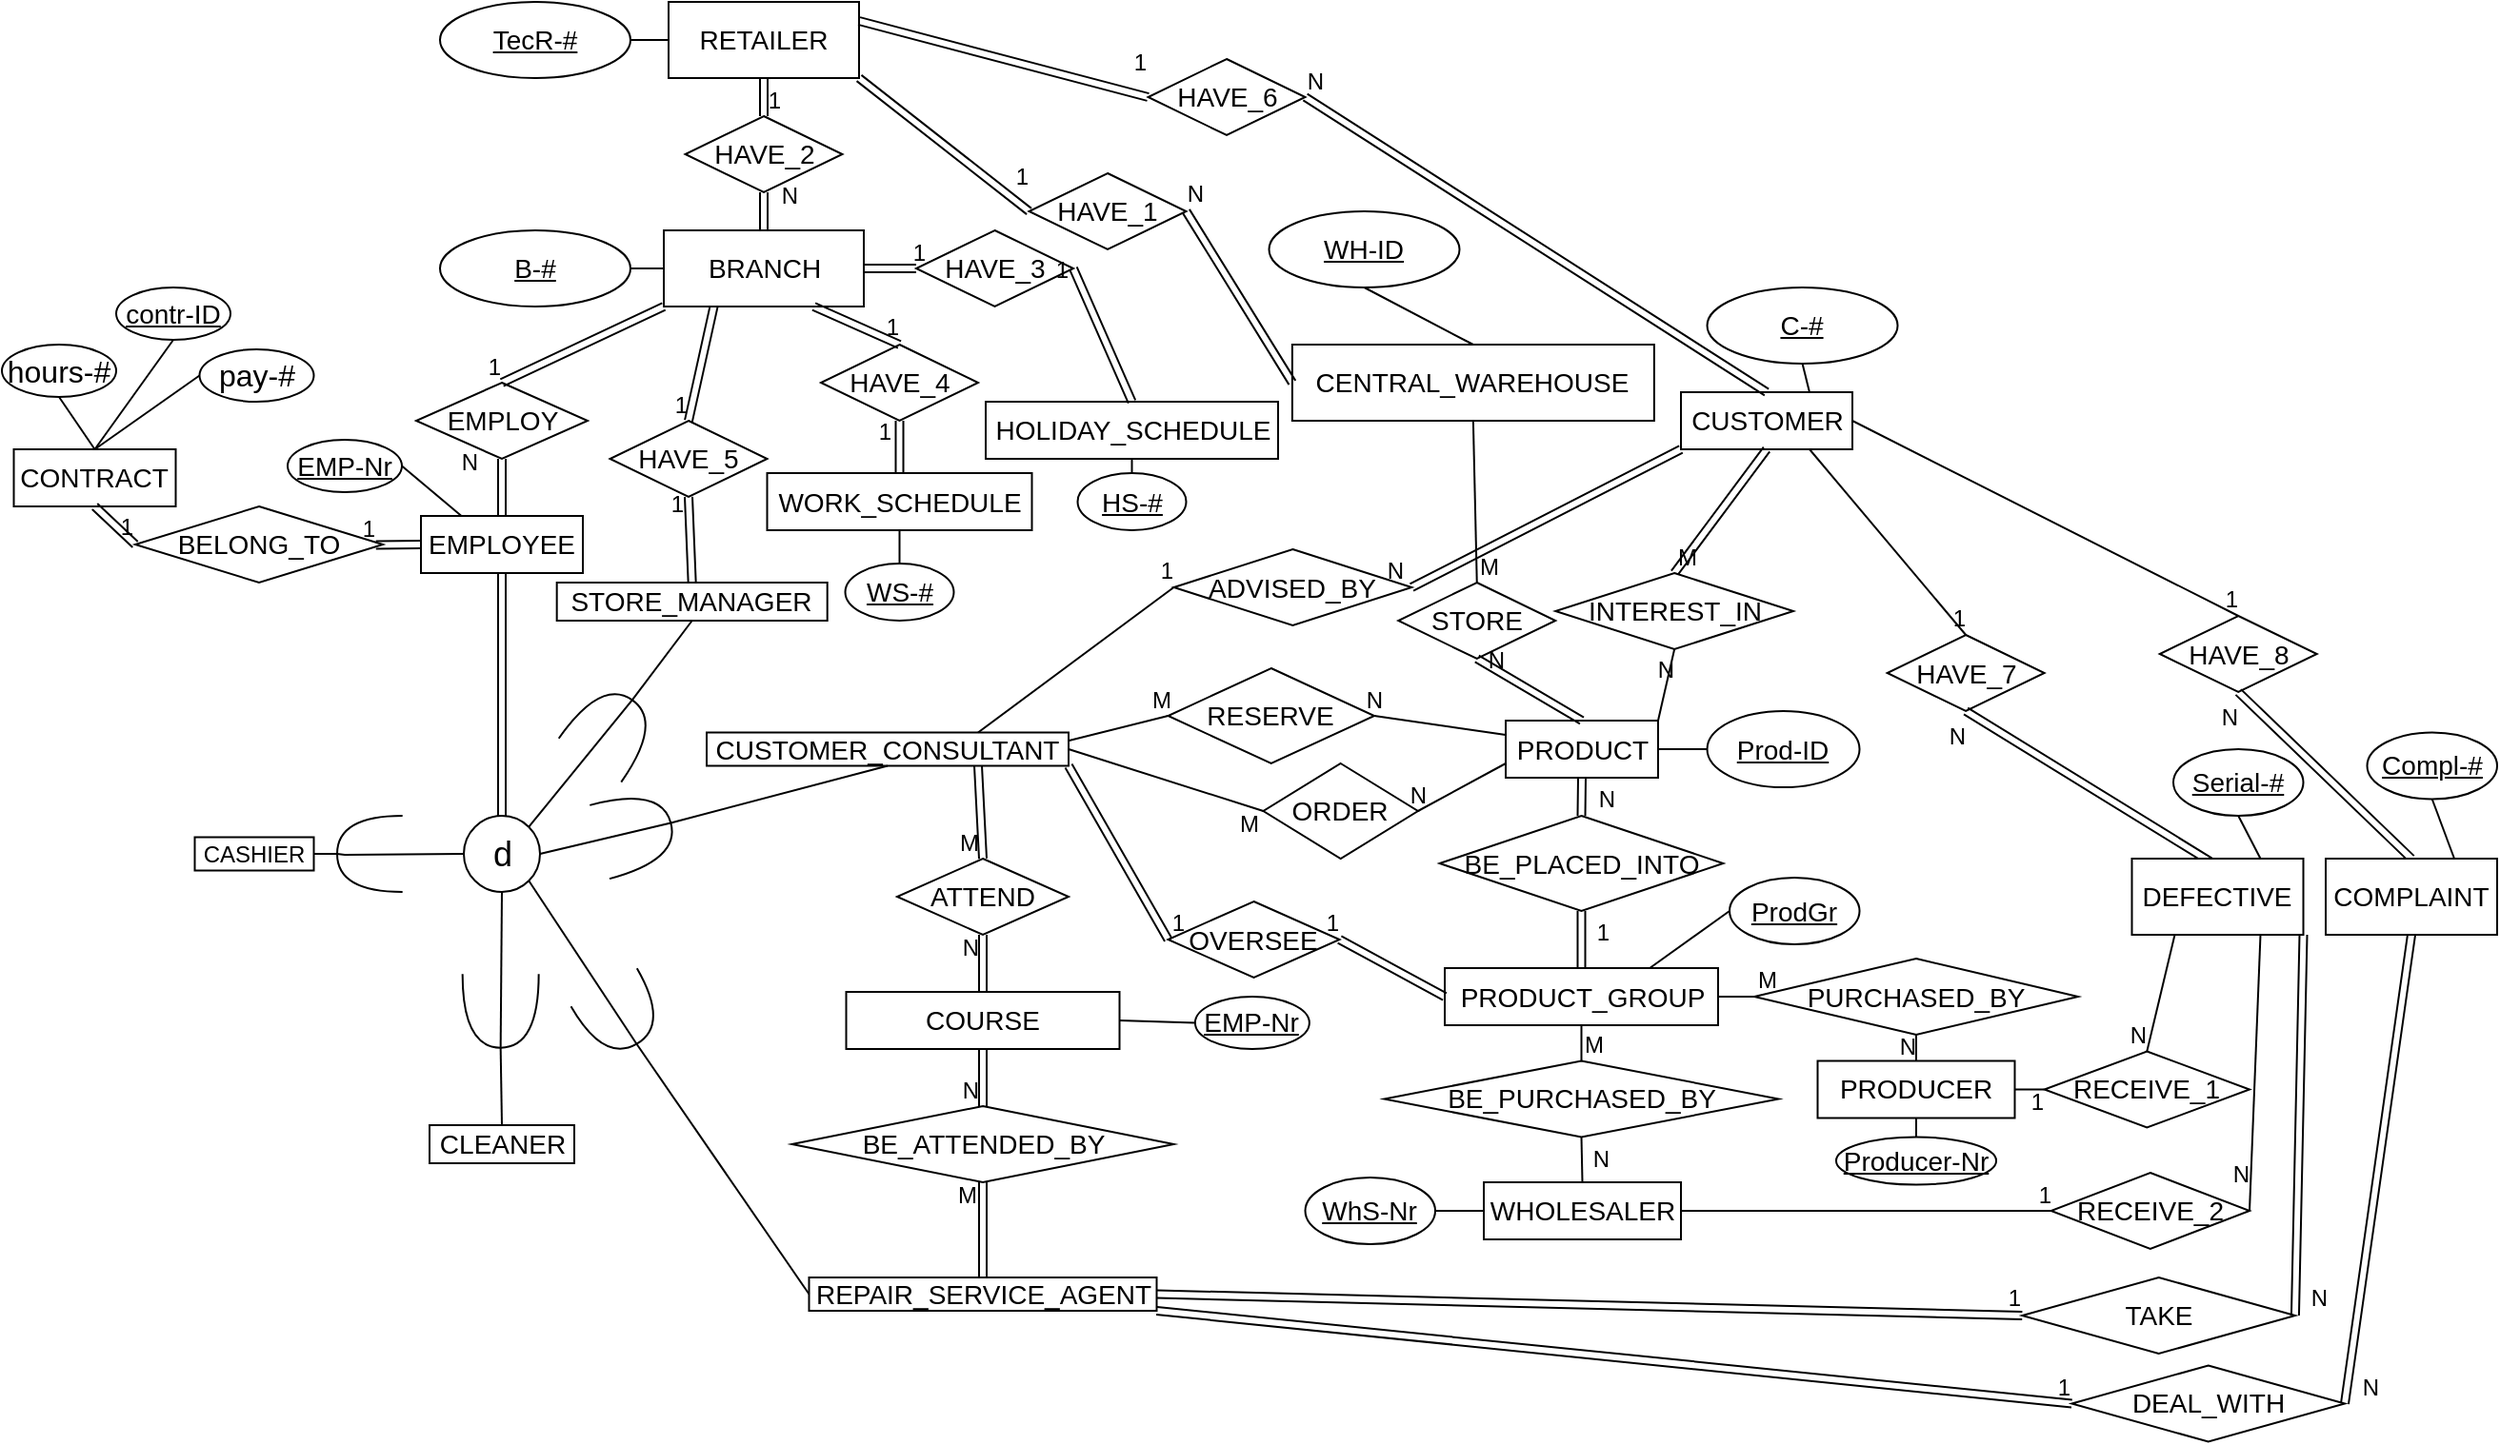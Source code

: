 <mxfile version="15.2.9" type="github">
  <diagram id="R2lEEEUBdFMjLlhIrx00" name="Page-1">
    <mxGraphModel dx="1663" dy="443" grid="1" gridSize="10" guides="1" tooltips="1" connect="1" arrows="1" fold="1" page="1" pageScale="1" pageWidth="850" pageHeight="1100" math="0" shadow="0" extFonts="Permanent Marker^https://fonts.googleapis.com/css?family=Permanent+Marker">
      <root>
        <mxCell id="0" />
        <mxCell id="1" parent="0" />
        <mxCell id="TMfExlqz-7Yg1qyMPJeV-1" value="&lt;font style=&quot;font-size: 14px&quot;&gt;RETAILER&lt;/font&gt;" style="whiteSpace=wrap;html=1;align=center;" parent="1" vertex="1">
          <mxGeometry x="140" y="90" width="100" height="40" as="geometry" />
        </mxCell>
        <mxCell id="TMfExlqz-7Yg1qyMPJeV-2" value="&lt;span style=&quot;font-size: 14px&quot;&gt;TecR-#&lt;/span&gt;" style="ellipse;whiteSpace=wrap;html=1;align=center;fontStyle=4;" parent="1" vertex="1">
          <mxGeometry x="20" y="90" width="100" height="40" as="geometry" />
        </mxCell>
        <mxCell id="TMfExlqz-7Yg1qyMPJeV-3" value="" style="endArrow=none;html=1;rounded=0;exitX=1;exitY=0.5;exitDx=0;exitDy=0;entryX=0;entryY=0.5;entryDx=0;entryDy=0;" parent="1" source="TMfExlqz-7Yg1qyMPJeV-2" target="TMfExlqz-7Yg1qyMPJeV-1" edge="1">
          <mxGeometry relative="1" as="geometry">
            <mxPoint x="155" y="290" as="sourcePoint" />
            <mxPoint x="315" y="290" as="targetPoint" />
          </mxGeometry>
        </mxCell>
        <mxCell id="TMfExlqz-7Yg1qyMPJeV-4" value="&lt;font style=&quot;font-size: 14px&quot;&gt;CENTRAL_WAREHOUSE&lt;/font&gt;" style="whiteSpace=wrap;html=1;align=center;" parent="1" vertex="1">
          <mxGeometry x="467.43" y="270" width="190" height="40" as="geometry" />
        </mxCell>
        <mxCell id="TMfExlqz-7Yg1qyMPJeV-5" value="&lt;span style=&quot;font-size: 14px&quot;&gt;WH-ID&lt;/span&gt;" style="ellipse;whiteSpace=wrap;html=1;align=center;fontStyle=4;" parent="1" vertex="1">
          <mxGeometry x="455.25" y="200" width="100" height="40" as="geometry" />
        </mxCell>
        <mxCell id="TMfExlqz-7Yg1qyMPJeV-6" value="" style="endArrow=none;html=1;rounded=0;exitX=0.5;exitY=1;exitDx=0;exitDy=0;entryX=0.5;entryY=0;entryDx=0;entryDy=0;" parent="1" source="TMfExlqz-7Yg1qyMPJeV-5" target="TMfExlqz-7Yg1qyMPJeV-4" edge="1">
          <mxGeometry relative="1" as="geometry">
            <mxPoint x="273.855" y="384.142" as="sourcePoint" />
            <mxPoint x="333.5" y="420" as="targetPoint" />
          </mxGeometry>
        </mxCell>
        <mxCell id="TMfExlqz-7Yg1qyMPJeV-7" value="&lt;font style=&quot;font-size: 14px&quot;&gt;BRANCH&lt;/font&gt;" style="whiteSpace=wrap;html=1;align=center;" parent="1" vertex="1">
          <mxGeometry x="137.5" y="210" width="105" height="40" as="geometry" />
        </mxCell>
        <mxCell id="TMfExlqz-7Yg1qyMPJeV-8" value="&lt;span style=&quot;font-size: 14px&quot;&gt;B-#&lt;/span&gt;" style="ellipse;whiteSpace=wrap;html=1;align=center;fontStyle=4;" parent="1" vertex="1">
          <mxGeometry x="20" y="210" width="100" height="40" as="geometry" />
        </mxCell>
        <mxCell id="TMfExlqz-7Yg1qyMPJeV-9" value="" style="endArrow=none;html=1;rounded=0;exitX=1;exitY=0.5;exitDx=0;exitDy=0;entryX=0;entryY=0.5;entryDx=0;entryDy=0;" parent="1" source="TMfExlqz-7Yg1qyMPJeV-8" target="TMfExlqz-7Yg1qyMPJeV-7" edge="1">
          <mxGeometry relative="1" as="geometry">
            <mxPoint x="-219.645" y="214.142" as="sourcePoint" />
            <mxPoint x="-160" y="250" as="targetPoint" />
          </mxGeometry>
        </mxCell>
        <mxCell id="TMfExlqz-7Yg1qyMPJeV-10" value="&lt;font style=&quot;font-size: 14px&quot;&gt;HAVE_2&lt;/font&gt;" style="shape=rhombus;perimeter=rhombusPerimeter;whiteSpace=wrap;html=1;align=center;" parent="1" vertex="1">
          <mxGeometry x="148.75" y="150" width="82.5" height="40" as="geometry" />
        </mxCell>
        <mxCell id="TMfExlqz-7Yg1qyMPJeV-11" value="&lt;font style=&quot;font-size: 14px&quot;&gt;HAVE_1&lt;/font&gt;" style="shape=rhombus;perimeter=rhombusPerimeter;whiteSpace=wrap;html=1;align=center;" parent="1" vertex="1">
          <mxGeometry x="329.25" y="180" width="82.5" height="40" as="geometry" />
        </mxCell>
        <mxCell id="TMfExlqz-7Yg1qyMPJeV-12" value="" style="shape=link;html=1;rounded=0;exitX=0.5;exitY=1;exitDx=0;exitDy=0;entryX=0.5;entryY=0;entryDx=0;entryDy=0;" parent="1" source="TMfExlqz-7Yg1qyMPJeV-1" target="TMfExlqz-7Yg1qyMPJeV-10" edge="1">
          <mxGeometry relative="1" as="geometry">
            <mxPoint x="300" y="360" as="sourcePoint" />
            <mxPoint x="460" y="360" as="targetPoint" />
          </mxGeometry>
        </mxCell>
        <mxCell id="TMfExlqz-7Yg1qyMPJeV-13" value="1" style="resizable=0;html=1;align=right;verticalAlign=bottom;" parent="TMfExlqz-7Yg1qyMPJeV-12" connectable="0" vertex="1">
          <mxGeometry x="1" relative="1" as="geometry">
            <mxPoint x="9" as="offset" />
          </mxGeometry>
        </mxCell>
        <mxCell id="TMfExlqz-7Yg1qyMPJeV-14" value="" style="shape=link;html=1;rounded=0;exitX=0.5;exitY=0;exitDx=0;exitDy=0;entryX=0.5;entryY=1;entryDx=0;entryDy=0;" parent="1" source="TMfExlqz-7Yg1qyMPJeV-7" target="TMfExlqz-7Yg1qyMPJeV-10" edge="1">
          <mxGeometry relative="1" as="geometry">
            <mxPoint x="300" y="360" as="sourcePoint" />
            <mxPoint x="460" y="360" as="targetPoint" />
          </mxGeometry>
        </mxCell>
        <mxCell id="TMfExlqz-7Yg1qyMPJeV-15" value="N" style="resizable=0;html=1;align=right;verticalAlign=bottom;" parent="TMfExlqz-7Yg1qyMPJeV-14" connectable="0" vertex="1">
          <mxGeometry x="1" relative="1" as="geometry">
            <mxPoint x="18" y="10" as="offset" />
          </mxGeometry>
        </mxCell>
        <mxCell id="TMfExlqz-7Yg1qyMPJeV-16" value="" style="shape=link;html=1;rounded=0;exitX=1;exitY=1;exitDx=0;exitDy=0;entryX=0;entryY=0.5;entryDx=0;entryDy=0;" parent="1" source="TMfExlqz-7Yg1qyMPJeV-1" target="TMfExlqz-7Yg1qyMPJeV-11" edge="1">
          <mxGeometry relative="1" as="geometry">
            <mxPoint x="200" y="140" as="sourcePoint" />
            <mxPoint x="162.5" y="180" as="targetPoint" />
          </mxGeometry>
        </mxCell>
        <mxCell id="TMfExlqz-7Yg1qyMPJeV-17" value="1" style="resizable=0;html=1;align=right;verticalAlign=bottom;" parent="TMfExlqz-7Yg1qyMPJeV-16" connectable="0" vertex="1">
          <mxGeometry x="1" relative="1" as="geometry">
            <mxPoint y="-10" as="offset" />
          </mxGeometry>
        </mxCell>
        <mxCell id="TMfExlqz-7Yg1qyMPJeV-18" value="" style="shape=link;html=1;rounded=0;exitX=0;exitY=0.5;exitDx=0;exitDy=0;entryX=1;entryY=0.5;entryDx=0;entryDy=0;" parent="1" source="TMfExlqz-7Yg1qyMPJeV-4" target="TMfExlqz-7Yg1qyMPJeV-11" edge="1">
          <mxGeometry relative="1" as="geometry">
            <mxPoint x="55" y="230" as="sourcePoint" />
            <mxPoint x="80" y="180" as="targetPoint" />
          </mxGeometry>
        </mxCell>
        <mxCell id="TMfExlqz-7Yg1qyMPJeV-19" value="N" style="resizable=0;html=1;align=right;verticalAlign=bottom;" parent="TMfExlqz-7Yg1qyMPJeV-18" connectable="0" vertex="1">
          <mxGeometry x="1" relative="1" as="geometry">
            <mxPoint x="10" as="offset" />
          </mxGeometry>
        </mxCell>
        <mxCell id="TMfExlqz-7Yg1qyMPJeV-20" value="&lt;font style=&quot;font-size: 14px&quot;&gt;PRODUCT&lt;/font&gt;" style="whiteSpace=wrap;html=1;align=center;" parent="1" vertex="1">
          <mxGeometry x="579.5" y="467.5" width="80" height="30" as="geometry" />
        </mxCell>
        <mxCell id="TMfExlqz-7Yg1qyMPJeV-23" value="&lt;font style=&quot;font-size: 14px&quot;&gt;STORE&lt;/font&gt;" style="shape=rhombus;perimeter=rhombusPerimeter;whiteSpace=wrap;html=1;align=center;" parent="1" vertex="1">
          <mxGeometry x="523.13" y="395" width="82.5" height="40" as="geometry" />
        </mxCell>
        <mxCell id="TMfExlqz-7Yg1qyMPJeV-24" value="" style="endArrow=none;html=1;rounded=0;entryX=0.5;entryY=1;entryDx=0;entryDy=0;exitX=0.5;exitY=0;exitDx=0;exitDy=0;" parent="1" source="TMfExlqz-7Yg1qyMPJeV-23" target="TMfExlqz-7Yg1qyMPJeV-4" edge="1">
          <mxGeometry relative="1" as="geometry">
            <mxPoint x="408.5" y="390" as="sourcePoint" />
            <mxPoint x="568.5" y="390" as="targetPoint" />
          </mxGeometry>
        </mxCell>
        <mxCell id="TMfExlqz-7Yg1qyMPJeV-25" value="M" style="resizable=0;html=1;align=left;verticalAlign=bottom;" parent="TMfExlqz-7Yg1qyMPJeV-24" connectable="0" vertex="1">
          <mxGeometry x="-1" relative="1" as="geometry" />
        </mxCell>
        <mxCell id="TMfExlqz-7Yg1qyMPJeV-27" value="" style="endArrow=none;html=1;rounded=0;entryX=0.5;entryY=1;entryDx=0;entryDy=0;exitX=0.5;exitY=0;exitDx=0;exitDy=0;shape=link;" parent="1" source="TMfExlqz-7Yg1qyMPJeV-20" target="TMfExlqz-7Yg1qyMPJeV-23" edge="1">
          <mxGeometry relative="1" as="geometry">
            <mxPoint x="472" y="585" as="sourcePoint" />
            <mxPoint x="632" y="585" as="targetPoint" />
          </mxGeometry>
        </mxCell>
        <mxCell id="TMfExlqz-7Yg1qyMPJeV-28" value="N" style="resizable=0;html=1;align=right;verticalAlign=bottom;" parent="TMfExlqz-7Yg1qyMPJeV-27" connectable="0" vertex="1">
          <mxGeometry x="1" relative="1" as="geometry">
            <mxPoint x="15" y="10" as="offset" />
          </mxGeometry>
        </mxCell>
        <mxCell id="TMfExlqz-7Yg1qyMPJeV-29" value="&lt;span style=&quot;font-size: 14px&quot;&gt;Prod-ID&lt;/span&gt;" style="ellipse;whiteSpace=wrap;html=1;align=center;fontStyle=4;" parent="1" vertex="1">
          <mxGeometry x="685.26" y="462.5" width="80" height="40" as="geometry" />
        </mxCell>
        <mxCell id="TMfExlqz-7Yg1qyMPJeV-30" value="" style="endArrow=none;html=1;rounded=0;exitX=0;exitY=0.5;exitDx=0;exitDy=0;entryX=1;entryY=0.5;entryDx=0;entryDy=0;" parent="1" source="TMfExlqz-7Yg1qyMPJeV-29" target="TMfExlqz-7Yg1qyMPJeV-20" edge="1">
          <mxGeometry relative="1" as="geometry">
            <mxPoint x="444.355" y="599.142" as="sourcePoint" />
            <mxPoint x="734" y="475" as="targetPoint" />
          </mxGeometry>
        </mxCell>
        <mxCell id="TMfExlqz-7Yg1qyMPJeV-31" value="&lt;font style=&quot;font-size: 14px&quot;&gt;BE_PLACED_INTO&lt;/font&gt;" style="shape=rhombus;perimeter=rhombusPerimeter;whiteSpace=wrap;html=1;align=center;" parent="1" vertex="1">
          <mxGeometry x="544.81" y="517.5" width="148.88" height="50" as="geometry" />
        </mxCell>
        <mxCell id="TMfExlqz-7Yg1qyMPJeV-32" value="&lt;font style=&quot;font-size: 14px&quot;&gt;PRODUCT_GROUP&lt;/font&gt;" style="whiteSpace=wrap;html=1;align=center;" parent="1" vertex="1">
          <mxGeometry x="547.5" y="597.5" width="143.5" height="30" as="geometry" />
        </mxCell>
        <mxCell id="TMfExlqz-7Yg1qyMPJeV-34" value="&lt;span style=&quot;font-size: 14px&quot;&gt;ProdGr&lt;/span&gt;" style="ellipse;whiteSpace=wrap;html=1;align=center;fontStyle=4;" parent="1" vertex="1">
          <mxGeometry x="697.01" y="550" width="68.25" height="35" as="geometry" />
        </mxCell>
        <mxCell id="TMfExlqz-7Yg1qyMPJeV-35" value="" style="endArrow=none;html=1;rounded=0;exitX=0;exitY=0.5;exitDx=0;exitDy=0;entryX=0.75;entryY=0;entryDx=0;entryDy=0;" parent="1" source="TMfExlqz-7Yg1qyMPJeV-34" target="TMfExlqz-7Yg1qyMPJeV-32" edge="1">
          <mxGeometry relative="1" as="geometry">
            <mxPoint x="470.105" y="821.642" as="sourcePoint" />
            <mxPoint x="685.25" y="652.5" as="targetPoint" />
          </mxGeometry>
        </mxCell>
        <mxCell id="TMfExlqz-7Yg1qyMPJeV-38" value="" style="shape=link;html=1;rounded=0;exitX=0.5;exitY=1;exitDx=0;exitDy=0;entryX=0.5;entryY=0;entryDx=0;entryDy=0;" parent="1" source="TMfExlqz-7Yg1qyMPJeV-20" target="TMfExlqz-7Yg1qyMPJeV-31" edge="1">
          <mxGeometry relative="1" as="geometry">
            <mxPoint x="314.25" y="400" as="sourcePoint" />
            <mxPoint x="314.25" y="380" as="targetPoint" />
          </mxGeometry>
        </mxCell>
        <mxCell id="TMfExlqz-7Yg1qyMPJeV-39" value="N" style="resizable=0;html=1;align=right;verticalAlign=bottom;" parent="TMfExlqz-7Yg1qyMPJeV-38" connectable="0" vertex="1">
          <mxGeometry x="1" relative="1" as="geometry">
            <mxPoint x="18" as="offset" />
          </mxGeometry>
        </mxCell>
        <mxCell id="TMfExlqz-7Yg1qyMPJeV-40" value="" style="endArrow=none;html=1;rounded=0;exitX=0.5;exitY=0;exitDx=0;exitDy=0;entryX=0.5;entryY=1;entryDx=0;entryDy=0;shape=link;" parent="1" source="TMfExlqz-7Yg1qyMPJeV-32" target="TMfExlqz-7Yg1qyMPJeV-31" edge="1">
          <mxGeometry relative="1" as="geometry">
            <mxPoint x="458.25" y="507.5" as="sourcePoint" />
            <mxPoint x="618.25" y="507.5" as="targetPoint" />
          </mxGeometry>
        </mxCell>
        <mxCell id="TMfExlqz-7Yg1qyMPJeV-41" value="1" style="resizable=0;html=1;align=right;verticalAlign=bottom;" parent="TMfExlqz-7Yg1qyMPJeV-40" connectable="0" vertex="1">
          <mxGeometry x="1" relative="1" as="geometry">
            <mxPoint x="15" y="20" as="offset" />
          </mxGeometry>
        </mxCell>
        <mxCell id="TMfExlqz-7Yg1qyMPJeV-42" value="&lt;span style=&quot;font-size: 14px&quot;&gt;WHOLESALER&lt;/span&gt;" style="whiteSpace=wrap;html=1;align=center;" parent="1" vertex="1">
          <mxGeometry x="568" y="710" width="103.5" height="30" as="geometry" />
        </mxCell>
        <mxCell id="TMfExlqz-7Yg1qyMPJeV-43" value="&lt;span style=&quot;font-size: 14px&quot;&gt;PRODUCER&lt;/span&gt;" style="whiteSpace=wrap;html=1;align=center;" parent="1" vertex="1">
          <mxGeometry x="743.25" y="646.25" width="103.5" height="30" as="geometry" />
        </mxCell>
        <mxCell id="TMfExlqz-7Yg1qyMPJeV-45" value="&lt;font style=&quot;font-size: 14px&quot;&gt;BE_PURCHASED_BY&lt;/font&gt;" style="shape=rhombus;perimeter=rhombusPerimeter;whiteSpace=wrap;html=1;align=center;" parent="1" vertex="1">
          <mxGeometry x="515.75" y="646.25" width="207" height="40" as="geometry" />
        </mxCell>
        <mxCell id="TMfExlqz-7Yg1qyMPJeV-46" value="" style="endArrow=none;html=1;rounded=0;entryX=0.5;entryY=1;entryDx=0;entryDy=0;exitX=0.5;exitY=0;exitDx=0;exitDy=0;" parent="1" source="TMfExlqz-7Yg1qyMPJeV-45" target="TMfExlqz-7Yg1qyMPJeV-32" edge="1">
          <mxGeometry relative="1" as="geometry">
            <mxPoint x="613.75" y="687.5" as="sourcePoint" />
            <mxPoint x="718.25" y="677.5" as="targetPoint" />
          </mxGeometry>
        </mxCell>
        <mxCell id="TMfExlqz-7Yg1qyMPJeV-47" value="M" style="resizable=0;html=1;align=left;verticalAlign=bottom;" parent="TMfExlqz-7Yg1qyMPJeV-46" connectable="0" vertex="1">
          <mxGeometry x="-1" relative="1" as="geometry" />
        </mxCell>
        <mxCell id="TMfExlqz-7Yg1qyMPJeV-48" value="" style="endArrow=none;html=1;rounded=0;entryX=0.5;entryY=1;entryDx=0;entryDy=0;exitX=0.5;exitY=0;exitDx=0;exitDy=0;" parent="1" source="TMfExlqz-7Yg1qyMPJeV-42" target="TMfExlqz-7Yg1qyMPJeV-45" edge="1">
          <mxGeometry relative="1" as="geometry">
            <mxPoint x="718.5" y="757.5" as="sourcePoint" />
            <mxPoint x="613.75" y="727.5" as="targetPoint" />
          </mxGeometry>
        </mxCell>
        <mxCell id="TMfExlqz-7Yg1qyMPJeV-49" value="N" style="resizable=0;html=1;align=right;verticalAlign=bottom;" parent="TMfExlqz-7Yg1qyMPJeV-48" connectable="0" vertex="1">
          <mxGeometry x="1" relative="1" as="geometry">
            <mxPoint x="15" y="20" as="offset" />
          </mxGeometry>
        </mxCell>
        <mxCell id="TMfExlqz-7Yg1qyMPJeV-50" value="" style="endArrow=none;html=1;rounded=0;entryX=1;entryY=0.5;entryDx=0;entryDy=0;exitX=0;exitY=0.5;exitDx=0;exitDy=0;" parent="1" source="TMfExlqz-7Yg1qyMPJeV-131" target="TMfExlqz-7Yg1qyMPJeV-32" edge="1">
          <mxGeometry relative="1" as="geometry">
            <mxPoint x="998.94" y="667.5" as="sourcePoint" />
            <mxPoint x="1019.87" y="562.5" as="targetPoint" />
          </mxGeometry>
        </mxCell>
        <mxCell id="TMfExlqz-7Yg1qyMPJeV-51" value="M" style="resizable=0;html=1;align=left;verticalAlign=bottom;" parent="TMfExlqz-7Yg1qyMPJeV-50" connectable="0" vertex="1">
          <mxGeometry x="-1" relative="1" as="geometry" />
        </mxCell>
        <mxCell id="TMfExlqz-7Yg1qyMPJeV-52" value="" style="endArrow=none;html=1;rounded=0;exitX=0.5;exitY=0;exitDx=0;exitDy=0;entryX=0.5;entryY=1;entryDx=0;entryDy=0;" parent="1" source="TMfExlqz-7Yg1qyMPJeV-43" target="TMfExlqz-7Yg1qyMPJeV-131" edge="1">
          <mxGeometry relative="1" as="geometry">
            <mxPoint x="1068.19" y="655" as="sourcePoint" />
            <mxPoint x="732.25" y="680" as="targetPoint" />
          </mxGeometry>
        </mxCell>
        <mxCell id="TMfExlqz-7Yg1qyMPJeV-53" value="N" style="resizable=0;html=1;align=right;verticalAlign=bottom;" parent="TMfExlqz-7Yg1qyMPJeV-52" connectable="0" vertex="1">
          <mxGeometry x="1" relative="1" as="geometry">
            <mxPoint y="15" as="offset" />
          </mxGeometry>
        </mxCell>
        <mxCell id="TMfExlqz-7Yg1qyMPJeV-54" value="&lt;span style=&quot;font-size: 14px&quot;&gt;WhS-Nr&lt;/span&gt;" style="ellipse;whiteSpace=wrap;html=1;align=center;fontStyle=4;" parent="1" vertex="1">
          <mxGeometry x="474.25" y="707.5" width="68.25" height="35" as="geometry" />
        </mxCell>
        <mxCell id="TMfExlqz-7Yg1qyMPJeV-55" value="" style="endArrow=none;html=1;rounded=0;exitX=1;exitY=0.5;exitDx=0;exitDy=0;entryX=0;entryY=0.5;entryDx=0;entryDy=0;" parent="1" source="TMfExlqz-7Yg1qyMPJeV-54" target="TMfExlqz-7Yg1qyMPJeV-42" edge="1">
          <mxGeometry relative="1" as="geometry">
            <mxPoint x="464.105" y="934.142" as="sourcePoint" />
            <mxPoint x="679.38" y="765" as="targetPoint" />
          </mxGeometry>
        </mxCell>
        <mxCell id="TMfExlqz-7Yg1qyMPJeV-56" value="&lt;span style=&quot;font-size: 14px&quot;&gt;Producer-Nr&lt;/span&gt;" style="ellipse;whiteSpace=wrap;html=1;align=center;fontStyle=4;" parent="1" vertex="1">
          <mxGeometry x="752.98" y="686.25" width="84.05" height="25" as="geometry" />
        </mxCell>
        <mxCell id="TMfExlqz-7Yg1qyMPJeV-57" value="" style="endArrow=none;html=1;rounded=0;exitX=0.5;exitY=0;exitDx=0;exitDy=0;entryX=0.5;entryY=1;entryDx=0;entryDy=0;" parent="1" source="TMfExlqz-7Yg1qyMPJeV-56" target="TMfExlqz-7Yg1qyMPJeV-43" edge="1">
          <mxGeometry relative="1" as="geometry">
            <mxPoint x="677.795" y="894.142" as="sourcePoint" />
            <mxPoint x="893.07" y="725" as="targetPoint" />
          </mxGeometry>
        </mxCell>
        <mxCell id="TMfExlqz-7Yg1qyMPJeV-58" value="&lt;font style=&quot;font-size: 14px&quot;&gt;CUSTOMER&lt;/font&gt;" style="whiteSpace=wrap;html=1;align=center;" parent="1" vertex="1">
          <mxGeometry x="671.5" y="295" width="90" height="30" as="geometry" />
        </mxCell>
        <mxCell id="TMfExlqz-7Yg1qyMPJeV-60" value="" style="shape=link;html=1;rounded=0;entryX=0.5;entryY=1;entryDx=0;entryDy=0;exitX=0.5;exitY=0;exitDx=0;exitDy=0;" parent="1" source="TMfExlqz-7Yg1qyMPJeV-59" target="TMfExlqz-7Yg1qyMPJeV-58" edge="1">
          <mxGeometry relative="1" as="geometry">
            <mxPoint x="542.185" y="535" as="sourcePoint" />
            <mxPoint x="592" y="675" as="targetPoint" />
          </mxGeometry>
        </mxCell>
        <mxCell id="TMfExlqz-7Yg1qyMPJeV-61" value="M" style="resizable=0;html=1;align=left;verticalAlign=bottom;" parent="TMfExlqz-7Yg1qyMPJeV-60" connectable="0" vertex="1">
          <mxGeometry x="-1" relative="1" as="geometry" />
        </mxCell>
        <mxCell id="TMfExlqz-7Yg1qyMPJeV-63" value="" style="endArrow=none;html=1;rounded=0;exitX=1;exitY=0;exitDx=0;exitDy=0;startArrow=none;entryX=0.5;entryY=1;entryDx=0;entryDy=0;" parent="1" source="TMfExlqz-7Yg1qyMPJeV-20" target="TMfExlqz-7Yg1qyMPJeV-59" edge="1">
          <mxGeometry relative="1" as="geometry">
            <mxPoint x="577.25" y="595" as="sourcePoint" />
            <mxPoint x="480.5" y="605" as="targetPoint" />
          </mxGeometry>
        </mxCell>
        <mxCell id="TMfExlqz-7Yg1qyMPJeV-64" value="N" style="resizable=0;html=1;align=right;verticalAlign=bottom;" parent="TMfExlqz-7Yg1qyMPJeV-63" connectable="0" vertex="1">
          <mxGeometry x="1" relative="1" as="geometry">
            <mxPoint y="20" as="offset" />
          </mxGeometry>
        </mxCell>
        <mxCell id="TMfExlqz-7Yg1qyMPJeV-65" value="&lt;font style=&quot;font-size: 14px&quot;&gt;EMPLOY&lt;/font&gt;" style="shape=rhombus;perimeter=rhombusPerimeter;whiteSpace=wrap;html=1;align=center;" parent="1" vertex="1">
          <mxGeometry x="7.5" y="290" width="90" height="40" as="geometry" />
        </mxCell>
        <mxCell id="TMfExlqz-7Yg1qyMPJeV-66" value="&lt;font style=&quot;font-size: 14px&quot;&gt;EMPLOYEE&lt;/font&gt;" style="whiteSpace=wrap;html=1;align=center;" parent="1" vertex="1">
          <mxGeometry x="10" y="360" width="85" height="30" as="geometry" />
        </mxCell>
        <mxCell id="TMfExlqz-7Yg1qyMPJeV-67" value="" style="shape=link;html=1;rounded=0;exitX=0;exitY=1;exitDx=0;exitDy=0;entryX=0.5;entryY=0;entryDx=0;entryDy=0;" parent="1" source="TMfExlqz-7Yg1qyMPJeV-7" target="TMfExlqz-7Yg1qyMPJeV-65" edge="1">
          <mxGeometry relative="1" as="geometry">
            <mxPoint x="160" y="290" as="sourcePoint" />
            <mxPoint x="320" y="290" as="targetPoint" />
          </mxGeometry>
        </mxCell>
        <mxCell id="TMfExlqz-7Yg1qyMPJeV-68" value="1" style="resizable=0;html=1;align=right;verticalAlign=bottom;" parent="TMfExlqz-7Yg1qyMPJeV-67" connectable="0" vertex="1">
          <mxGeometry x="1" relative="1" as="geometry" />
        </mxCell>
        <mxCell id="TMfExlqz-7Yg1qyMPJeV-69" value="" style="shape=link;html=1;rounded=0;exitX=0.5;exitY=0;exitDx=0;exitDy=0;entryX=0.5;entryY=1;entryDx=0;entryDy=0;" parent="1" source="TMfExlqz-7Yg1qyMPJeV-66" target="TMfExlqz-7Yg1qyMPJeV-65" edge="1">
          <mxGeometry relative="1" as="geometry">
            <mxPoint x="120" y="320" as="sourcePoint" />
            <mxPoint x="280" y="320" as="targetPoint" />
          </mxGeometry>
        </mxCell>
        <mxCell id="TMfExlqz-7Yg1qyMPJeV-70" value="N" style="resizable=0;html=1;align=right;verticalAlign=bottom;" parent="TMfExlqz-7Yg1qyMPJeV-69" connectable="0" vertex="1">
          <mxGeometry x="1" relative="1" as="geometry">
            <mxPoint x="-12" y="10" as="offset" />
          </mxGeometry>
        </mxCell>
        <mxCell id="TMfExlqz-7Yg1qyMPJeV-71" value="&lt;span style=&quot;font-size: 14px&quot;&gt;EMP-Nr&lt;/span&gt;" style="ellipse;whiteSpace=wrap;html=1;align=center;fontStyle=4;" parent="1" vertex="1">
          <mxGeometry x="-60" y="320" width="60" height="27.5" as="geometry" />
        </mxCell>
        <mxCell id="TMfExlqz-7Yg1qyMPJeV-72" value="" style="endArrow=none;html=1;rounded=0;exitX=1;exitY=0.5;exitDx=0;exitDy=0;entryX=0.25;entryY=0;entryDx=0;entryDy=0;" parent="1" source="TMfExlqz-7Yg1qyMPJeV-71" target="TMfExlqz-7Yg1qyMPJeV-66" edge="1">
          <mxGeometry relative="1" as="geometry">
            <mxPoint x="-359.645" y="354.142" as="sourcePoint" />
            <mxPoint x="-2.5" y="370" as="targetPoint" />
          </mxGeometry>
        </mxCell>
        <mxCell id="TMfExlqz-7Yg1qyMPJeV-73" value="&lt;span style=&quot;font-size: 14px&quot;&gt;BELONG_TO&lt;/span&gt;" style="shape=rhombus;perimeter=rhombusPerimeter;whiteSpace=wrap;html=1;align=center;" parent="1" vertex="1">
          <mxGeometry x="-140" y="355" width="130" height="40" as="geometry" />
        </mxCell>
        <mxCell id="TMfExlqz-7Yg1qyMPJeV-74" value="" style="shape=link;html=1;rounded=0;exitX=0;exitY=0.5;exitDx=0;exitDy=0;entryX=0.972;entryY=0.507;entryDx=0;entryDy=0;entryPerimeter=0;" parent="1" source="TMfExlqz-7Yg1qyMPJeV-66" target="TMfExlqz-7Yg1qyMPJeV-73" edge="1">
          <mxGeometry relative="1" as="geometry">
            <mxPoint x="-20" y="420" as="sourcePoint" />
            <mxPoint x="140" y="420" as="targetPoint" />
          </mxGeometry>
        </mxCell>
        <mxCell id="TMfExlqz-7Yg1qyMPJeV-75" value="1" style="resizable=0;html=1;align=right;verticalAlign=bottom;" parent="TMfExlqz-7Yg1qyMPJeV-74" connectable="0" vertex="1">
          <mxGeometry x="1" relative="1" as="geometry" />
        </mxCell>
        <mxCell id="TMfExlqz-7Yg1qyMPJeV-76" value="&lt;font style=&quot;font-size: 14px&quot;&gt;CONTRACT&lt;/font&gt;" style="whiteSpace=wrap;html=1;align=center;" parent="1" vertex="1">
          <mxGeometry x="-203.75" y="325" width="85" height="30" as="geometry" />
        </mxCell>
        <mxCell id="TMfExlqz-7Yg1qyMPJeV-78" value="" style="shape=link;html=1;rounded=0;exitX=0.5;exitY=1;exitDx=0;exitDy=0;entryX=0;entryY=0.5;entryDx=0;entryDy=0;" parent="1" source="TMfExlqz-7Yg1qyMPJeV-76" target="TMfExlqz-7Yg1qyMPJeV-73" edge="1">
          <mxGeometry relative="1" as="geometry">
            <mxPoint x="20" y="385" as="sourcePoint" />
            <mxPoint x="-3.64" y="385.28" as="targetPoint" />
          </mxGeometry>
        </mxCell>
        <mxCell id="TMfExlqz-7Yg1qyMPJeV-79" value="1" style="resizable=0;html=1;align=right;verticalAlign=bottom;" parent="TMfExlqz-7Yg1qyMPJeV-78" connectable="0" vertex="1">
          <mxGeometry x="1" relative="1" as="geometry" />
        </mxCell>
        <mxCell id="TMfExlqz-7Yg1qyMPJeV-80" value="&lt;span style=&quot;font-size: 14px&quot;&gt;contr-ID&lt;/span&gt;" style="ellipse;whiteSpace=wrap;html=1;align=center;fontStyle=4;" parent="1" vertex="1">
          <mxGeometry x="-150" y="240" width="60" height="27.5" as="geometry" />
        </mxCell>
        <mxCell id="TMfExlqz-7Yg1qyMPJeV-81" value="" style="endArrow=none;html=1;rounded=0;exitX=0.5;exitY=1;exitDx=0;exitDy=0;entryX=0.5;entryY=0;entryDx=0;entryDy=0;" parent="1" source="TMfExlqz-7Yg1qyMPJeV-80" target="TMfExlqz-7Yg1qyMPJeV-76" edge="1">
          <mxGeometry relative="1" as="geometry">
            <mxPoint x="-619.645" y="344.142" as="sourcePoint" />
            <mxPoint x="-228.75" y="350" as="targetPoint" />
          </mxGeometry>
        </mxCell>
        <mxCell id="TMfExlqz-7Yg1qyMPJeV-83" value="" style="endArrow=none;html=1;rounded=0;entryX=0.5;entryY=0;entryDx=0;entryDy=0;exitX=0.5;exitY=1;exitDx=0;exitDy=0;" parent="1" source="TMfExlqz-7Yg1qyMPJeV-84" target="TMfExlqz-7Yg1qyMPJeV-76" edge="1">
          <mxGeometry relative="1" as="geometry">
            <mxPoint x="-250" y="330" as="sourcePoint" />
            <mxPoint x="-267.5" y="355" as="targetPoint" />
          </mxGeometry>
        </mxCell>
        <mxCell id="TMfExlqz-7Yg1qyMPJeV-84" value="&lt;font size=&quot;3&quot;&gt;hours-#&lt;/font&gt;" style="ellipse;whiteSpace=wrap;html=1;align=center;" parent="1" vertex="1">
          <mxGeometry x="-210" y="270" width="60" height="27.5" as="geometry" />
        </mxCell>
        <mxCell id="TMfExlqz-7Yg1qyMPJeV-85" value="" style="endArrow=none;html=1;rounded=0;exitX=0;exitY=0.5;exitDx=0;exitDy=0;entryX=0.5;entryY=0;entryDx=0;entryDy=0;" parent="1" source="TMfExlqz-7Yg1qyMPJeV-86" target="TMfExlqz-7Yg1qyMPJeV-76" edge="1">
          <mxGeometry relative="1" as="geometry">
            <mxPoint x="-137.5" y="332.5" as="sourcePoint" />
            <mxPoint x="-210" y="360" as="targetPoint" />
          </mxGeometry>
        </mxCell>
        <mxCell id="TMfExlqz-7Yg1qyMPJeV-86" value="&lt;font size=&quot;3&quot;&gt;pay-#&lt;/font&gt;" style="ellipse;whiteSpace=wrap;html=1;align=center;" parent="1" vertex="1">
          <mxGeometry x="-106.25" y="272.5" width="60" height="27.5" as="geometry" />
        </mxCell>
        <mxCell id="TMfExlqz-7Yg1qyMPJeV-87" value="&lt;font style=&quot;font-size: 14px&quot;&gt;HAVE_3&lt;/font&gt;" style="shape=rhombus;perimeter=rhombusPerimeter;whiteSpace=wrap;html=1;align=center;" parent="1" vertex="1">
          <mxGeometry x="270" y="210" width="82.5" height="40" as="geometry" />
        </mxCell>
        <mxCell id="TMfExlqz-7Yg1qyMPJeV-88" value="&lt;font style=&quot;font-size: 14px&quot;&gt;HAVE_4&lt;/font&gt;" style="shape=rhombus;perimeter=rhombusPerimeter;whiteSpace=wrap;html=1;align=center;" parent="1" vertex="1">
          <mxGeometry x="220" y="270" width="82.5" height="40" as="geometry" />
        </mxCell>
        <mxCell id="TMfExlqz-7Yg1qyMPJeV-90" value="&lt;font style=&quot;font-size: 14px&quot;&gt;WORK_SCHEDULE&lt;/font&gt;" style="whiteSpace=wrap;html=1;align=center;" parent="1" vertex="1">
          <mxGeometry x="191.75" y="337.5" width="139" height="30" as="geometry" />
        </mxCell>
        <mxCell id="TMfExlqz-7Yg1qyMPJeV-91" value="&lt;font style=&quot;font-size: 14px&quot;&gt;HOLIDAY_SCHEDULE&lt;/font&gt;" style="whiteSpace=wrap;html=1;align=center;" parent="1" vertex="1">
          <mxGeometry x="306.5" y="300" width="153.5" height="30" as="geometry" />
        </mxCell>
        <mxCell id="TMfExlqz-7Yg1qyMPJeV-92" value="" style="shape=link;html=1;rounded=0;exitX=0.75;exitY=1;exitDx=0;exitDy=0;entryX=0.5;entryY=0;entryDx=0;entryDy=0;" parent="1" source="TMfExlqz-7Yg1qyMPJeV-7" target="TMfExlqz-7Yg1qyMPJeV-88" edge="1">
          <mxGeometry relative="1" as="geometry">
            <mxPoint x="200" y="260" as="sourcePoint" />
            <mxPoint x="62.5" y="300" as="targetPoint" />
          </mxGeometry>
        </mxCell>
        <mxCell id="TMfExlqz-7Yg1qyMPJeV-93" value="1" style="resizable=0;html=1;align=right;verticalAlign=bottom;" parent="TMfExlqz-7Yg1qyMPJeV-92" connectable="0" vertex="1">
          <mxGeometry x="1" relative="1" as="geometry" />
        </mxCell>
        <mxCell id="TMfExlqz-7Yg1qyMPJeV-94" value="" style="shape=link;html=1;rounded=0;exitX=1;exitY=0.5;exitDx=0;exitDy=0;entryX=0;entryY=0.5;entryDx=0;entryDy=0;" parent="1" source="TMfExlqz-7Yg1qyMPJeV-7" target="TMfExlqz-7Yg1qyMPJeV-87" edge="1">
          <mxGeometry relative="1" as="geometry">
            <mxPoint x="226.25" y="260" as="sourcePoint" />
            <mxPoint x="183" y="280" as="targetPoint" />
          </mxGeometry>
        </mxCell>
        <mxCell id="TMfExlqz-7Yg1qyMPJeV-95" value="1" style="resizable=0;html=1;align=right;verticalAlign=bottom;" parent="TMfExlqz-7Yg1qyMPJeV-94" connectable="0" vertex="1">
          <mxGeometry x="1" relative="1" as="geometry">
            <mxPoint x="5" as="offset" />
          </mxGeometry>
        </mxCell>
        <mxCell id="TMfExlqz-7Yg1qyMPJeV-96" value="" style="shape=link;html=1;rounded=0;exitX=0.5;exitY=0;exitDx=0;exitDy=0;entryX=0.5;entryY=1;entryDx=0;entryDy=0;" parent="1" source="TMfExlqz-7Yg1qyMPJeV-90" target="TMfExlqz-7Yg1qyMPJeV-88" edge="1">
          <mxGeometry relative="1" as="geometry">
            <mxPoint x="252.5" y="260" as="sourcePoint" />
            <mxPoint x="337.25" y="280" as="targetPoint" />
          </mxGeometry>
        </mxCell>
        <mxCell id="TMfExlqz-7Yg1qyMPJeV-97" value="1" style="resizable=0;html=1;align=right;verticalAlign=bottom;" parent="TMfExlqz-7Yg1qyMPJeV-96" connectable="0" vertex="1">
          <mxGeometry x="1" relative="1" as="geometry">
            <mxPoint x="-4" y="14" as="offset" />
          </mxGeometry>
        </mxCell>
        <mxCell id="TMfExlqz-7Yg1qyMPJeV-98" value="" style="shape=link;html=1;rounded=0;exitX=0.5;exitY=0;exitDx=0;exitDy=0;entryX=1;entryY=0.5;entryDx=0;entryDy=0;" parent="1" source="TMfExlqz-7Yg1qyMPJeV-91" target="TMfExlqz-7Yg1qyMPJeV-87" edge="1">
          <mxGeometry relative="1" as="geometry">
            <mxPoint x="151" y="465" as="sourcePoint" />
            <mxPoint x="151" y="445" as="targetPoint" />
          </mxGeometry>
        </mxCell>
        <mxCell id="TMfExlqz-7Yg1qyMPJeV-99" value="1" style="resizable=0;html=1;align=right;verticalAlign=bottom;" parent="TMfExlqz-7Yg1qyMPJeV-98" connectable="0" vertex="1">
          <mxGeometry x="1" relative="1" as="geometry">
            <mxPoint x="-2" y="10" as="offset" />
          </mxGeometry>
        </mxCell>
        <mxCell id="TMfExlqz-7Yg1qyMPJeV-100" value="&lt;span style=&quot;font-size: 14px&quot;&gt;WS-#&lt;/span&gt;" style="ellipse;whiteSpace=wrap;html=1;align=center;fontStyle=4;" parent="1" vertex="1">
          <mxGeometry x="232.75" y="385" width="57" height="30" as="geometry" />
        </mxCell>
        <mxCell id="TMfExlqz-7Yg1qyMPJeV-101" value="" style="endArrow=none;html=1;rounded=0;exitX=0.5;exitY=0;exitDx=0;exitDy=0;entryX=0.5;entryY=1;entryDx=0;entryDy=0;" parent="1" source="TMfExlqz-7Yg1qyMPJeV-100" target="TMfExlqz-7Yg1qyMPJeV-90" edge="1">
          <mxGeometry relative="1" as="geometry">
            <mxPoint x="138" y="650" as="sourcePoint" />
            <mxPoint x="164.75" y="370" as="targetPoint" />
          </mxGeometry>
        </mxCell>
        <mxCell id="TMfExlqz-7Yg1qyMPJeV-102" value="&lt;span style=&quot;font-size: 14px&quot;&gt;HS-#&lt;/span&gt;" style="ellipse;whiteSpace=wrap;html=1;align=center;fontStyle=4;" parent="1" vertex="1">
          <mxGeometry x="354.75" y="337.5" width="57" height="30" as="geometry" />
        </mxCell>
        <mxCell id="TMfExlqz-7Yg1qyMPJeV-103" value="" style="endArrow=none;html=1;rounded=0;exitX=0.5;exitY=0;exitDx=0;exitDy=0;entryX=0.5;entryY=1;entryDx=0;entryDy=0;" parent="1" source="TMfExlqz-7Yg1qyMPJeV-102" target="TMfExlqz-7Yg1qyMPJeV-91" edge="1">
          <mxGeometry relative="1" as="geometry">
            <mxPoint x="260.25" y="780" as="sourcePoint" />
            <mxPoint x="295.25" y="490" as="targetPoint" />
          </mxGeometry>
        </mxCell>
        <mxCell id="TMfExlqz-7Yg1qyMPJeV-104" value="CASHIER" style="whiteSpace=wrap;html=1;align=center;" parent="1" vertex="1">
          <mxGeometry x="-108.75" y="528.75" width="62.5" height="17.5" as="geometry" />
        </mxCell>
        <mxCell id="TMfExlqz-7Yg1qyMPJeV-105" value="&lt;span style=&quot;font-size: 14px&quot;&gt;STORE_MANAGER&lt;/span&gt;" style="whiteSpace=wrap;html=1;align=center;" parent="1" vertex="1">
          <mxGeometry x="81.34" y="395" width="142" height="20" as="geometry" />
        </mxCell>
        <mxCell id="TMfExlqz-7Yg1qyMPJeV-106" value="&lt;span style=&quot;font-size: 18px&quot;&gt;d&lt;/span&gt;" style="ellipse;whiteSpace=wrap;html=1;align=center;" parent="1" vertex="1">
          <mxGeometry x="32.5" y="517.5" width="40" height="40" as="geometry" />
        </mxCell>
        <mxCell id="TMfExlqz-7Yg1qyMPJeV-107" value="" style="endArrow=none;html=1;rounded=0;entryX=1;entryY=0.5;entryDx=0;entryDy=0;entryPerimeter=0;exitX=1;exitY=0.5;exitDx=0;exitDy=0;" parent="1" source="TMfExlqz-7Yg1qyMPJeV-104" target="TMfExlqz-7Yg1qyMPJeV-108" edge="1">
          <mxGeometry relative="1" as="geometry">
            <mxPoint x="-36" y="540" as="sourcePoint" />
            <mxPoint x="44" y="600" as="targetPoint" />
          </mxGeometry>
        </mxCell>
        <mxCell id="TMfExlqz-7Yg1qyMPJeV-108" value="" style="shape=requiredInterface;html=1;verticalLabelPosition=bottom;rotation=-180;" parent="1" vertex="1">
          <mxGeometry x="-34.0" y="517.5" width="34.33" height="40" as="geometry" />
        </mxCell>
        <mxCell id="TMfExlqz-7Yg1qyMPJeV-109" value="" style="shape=requiredInterface;html=1;verticalLabelPosition=bottom;rotation=-55;" parent="1" vertex="1">
          <mxGeometry x="90.5" y="452.5" width="38.66" height="40" as="geometry" />
        </mxCell>
        <mxCell id="TMfExlqz-7Yg1qyMPJeV-110" value="" style="endArrow=none;html=1;rounded=0;exitX=0;exitY=0.5;exitDx=0;exitDy=0;entryX=1;entryY=0.5;entryDx=0;entryDy=0;entryPerimeter=0;" parent="1" source="TMfExlqz-7Yg1qyMPJeV-106" target="TMfExlqz-7Yg1qyMPJeV-108" edge="1">
          <mxGeometry relative="1" as="geometry">
            <mxPoint x="54" y="650.0" as="sourcePoint" />
            <mxPoint x="54" y="614.33" as="targetPoint" />
            <Array as="points">
              <mxPoint x="-30" y="538" />
            </Array>
          </mxGeometry>
        </mxCell>
        <mxCell id="TMfExlqz-7Yg1qyMPJeV-111" value="" style="endArrow=none;html=1;rounded=0;exitX=1;exitY=0.5;exitDx=0;exitDy=0;exitPerimeter=0;entryX=0.5;entryY=1;entryDx=0;entryDy=0;" parent="1" source="TMfExlqz-7Yg1qyMPJeV-109" target="TMfExlqz-7Yg1qyMPJeV-105" edge="1">
          <mxGeometry relative="1" as="geometry">
            <mxPoint x="64" y="660.0" as="sourcePoint" />
            <mxPoint x="130" y="480" as="targetPoint" />
          </mxGeometry>
        </mxCell>
        <mxCell id="TMfExlqz-7Yg1qyMPJeV-112" value="" style="endArrow=none;html=1;rounded=0;exitX=1;exitY=0.5;exitDx=0;exitDy=0;entryX=1;entryY=0;entryDx=0;entryDy=0;exitPerimeter=0;" parent="1" source="TMfExlqz-7Yg1qyMPJeV-109" target="TMfExlqz-7Yg1qyMPJeV-106" edge="1">
          <mxGeometry relative="1" as="geometry">
            <mxPoint x="225.07" y="599.995" as="sourcePoint" />
            <mxPoint x="304" y="650.0" as="targetPoint" />
          </mxGeometry>
        </mxCell>
        <mxCell id="TMfExlqz-7Yg1qyMPJeV-113" value="" style="endArrow=none;html=1;rounded=0;exitX=0.5;exitY=1;exitDx=0;exitDy=0;entryX=0.5;entryY=0;entryDx=0;entryDy=0;shape=link;" parent="1" source="TMfExlqz-7Yg1qyMPJeV-66" target="TMfExlqz-7Yg1qyMPJeV-106" edge="1">
          <mxGeometry relative="1" as="geometry">
            <mxPoint x="59" y="410" as="sourcePoint" />
            <mxPoint x="69" y="620" as="targetPoint" />
          </mxGeometry>
        </mxCell>
        <mxCell id="TMfExlqz-7Yg1qyMPJeV-114" value="&lt;font style=&quot;font-size: 14px&quot;&gt;CLEANER&lt;/font&gt;" style="whiteSpace=wrap;html=1;align=center;" parent="1" vertex="1">
          <mxGeometry x="14.5" y="680" width="76" height="20" as="geometry" />
        </mxCell>
        <mxCell id="TMfExlqz-7Yg1qyMPJeV-115" value="" style="shape=requiredInterface;html=1;verticalLabelPosition=bottom;rotation=90;" parent="1" vertex="1">
          <mxGeometry x="32.5" y="600" width="38.66" height="40" as="geometry" />
        </mxCell>
        <mxCell id="TMfExlqz-7Yg1qyMPJeV-116" value="" style="endArrow=none;html=1;rounded=0;exitX=1;exitY=0.5;exitDx=0;exitDy=0;exitPerimeter=0;entryX=0.5;entryY=0;entryDx=0;entryDy=0;" parent="1" source="TMfExlqz-7Yg1qyMPJeV-115" target="TMfExlqz-7Yg1qyMPJeV-114" edge="1">
          <mxGeometry relative="1" as="geometry">
            <mxPoint x="-115" y="780.0" as="sourcePoint" />
            <mxPoint x="-15" y="670" as="targetPoint" />
          </mxGeometry>
        </mxCell>
        <mxCell id="TMfExlqz-7Yg1qyMPJeV-117" value="" style="endArrow=none;html=1;rounded=0;exitX=1;exitY=0.5;exitDx=0;exitDy=0;entryX=0.5;entryY=1;entryDx=0;entryDy=0;exitPerimeter=0;" parent="1" source="TMfExlqz-7Yg1qyMPJeV-115" target="TMfExlqz-7Yg1qyMPJeV-106" edge="1">
          <mxGeometry relative="1" as="geometry">
            <mxPoint x="46.07" y="719.995" as="sourcePoint" />
            <mxPoint x="-106.5" y="657.5" as="targetPoint" />
          </mxGeometry>
        </mxCell>
        <mxCell id="TMfExlqz-7Yg1qyMPJeV-118" value="&lt;font style=&quot;font-size: 14px&quot;&gt;CUSTOMER_CONSULTANT&lt;/font&gt;" style="whiteSpace=wrap;html=1;align=center;" parent="1" vertex="1">
          <mxGeometry x="160" y="473.75" width="190" height="17.5" as="geometry" />
        </mxCell>
        <mxCell id="TMfExlqz-7Yg1qyMPJeV-119" value="" style="shape=requiredInterface;html=1;verticalLabelPosition=bottom;rotation=-15;" parent="1" vertex="1">
          <mxGeometry x="103.17" y="506.25" width="38.66" height="40" as="geometry" />
        </mxCell>
        <mxCell id="TMfExlqz-7Yg1qyMPJeV-120" value="" style="endArrow=none;html=1;rounded=0;exitX=1;exitY=0.5;exitDx=0;exitDy=0;exitPerimeter=0;entryX=0.5;entryY=1;entryDx=0;entryDy=0;" parent="1" source="TMfExlqz-7Yg1qyMPJeV-119" target="TMfExlqz-7Yg1qyMPJeV-118" edge="1">
          <mxGeometry relative="1" as="geometry">
            <mxPoint x="-186.5" y="782.5" as="sourcePoint" />
            <mxPoint x="-19" y="682.5" as="targetPoint" />
          </mxGeometry>
        </mxCell>
        <mxCell id="TMfExlqz-7Yg1qyMPJeV-121" value="" style="endArrow=none;html=1;rounded=0;exitX=1;exitY=0.5;exitDx=0;exitDy=0;entryX=1;entryY=0.5;entryDx=0;entryDy=0;exitPerimeter=0;" parent="1" source="TMfExlqz-7Yg1qyMPJeV-119" target="TMfExlqz-7Yg1qyMPJeV-106" edge="1">
          <mxGeometry relative="1" as="geometry">
            <mxPoint x="-25.43" y="722.495" as="sourcePoint" />
            <mxPoint x="-19" y="560" as="targetPoint" />
          </mxGeometry>
        </mxCell>
        <mxCell id="TMfExlqz-7Yg1qyMPJeV-122" value="&lt;font style=&quot;font-size: 14px&quot;&gt;REPAIR_SERVICE_AGENT&lt;/font&gt;" style="whiteSpace=wrap;html=1;align=center;" parent="1" vertex="1">
          <mxGeometry x="213.75" y="760" width="182.5" height="17.5" as="geometry" />
        </mxCell>
        <mxCell id="TMfExlqz-7Yg1qyMPJeV-123" value="" style="endArrow=none;html=1;rounded=0;entryX=1;entryY=0.5;entryDx=0;entryDy=0;entryPerimeter=0;exitX=0;exitY=0.5;exitDx=0;exitDy=0;" parent="1" source="TMfExlqz-7Yg1qyMPJeV-122" target="TMfExlqz-7Yg1qyMPJeV-124" edge="1">
          <mxGeometry relative="1" as="geometry">
            <mxPoint x="-36" y="460" as="sourcePoint" />
            <mxPoint x="44" y="520" as="targetPoint" />
          </mxGeometry>
        </mxCell>
        <mxCell id="TMfExlqz-7Yg1qyMPJeV-124" value="" style="shape=requiredInterface;html=1;verticalLabelPosition=bottom;rotation=60;" parent="1" vertex="1">
          <mxGeometry x="97.5" y="602.5" width="34.33" height="40" as="geometry" />
        </mxCell>
        <mxCell id="TMfExlqz-7Yg1qyMPJeV-125" value="" style="endArrow=none;html=1;rounded=0;exitX=1;exitY=1;exitDx=0;exitDy=0;entryX=1;entryY=0.5;entryDx=0;entryDy=0;entryPerimeter=0;" parent="1" source="TMfExlqz-7Yg1qyMPJeV-106" target="TMfExlqz-7Yg1qyMPJeV-124" edge="1">
          <mxGeometry relative="1" as="geometry">
            <mxPoint x="32.5" y="457.5" as="sourcePoint" />
            <mxPoint x="54" y="534.33" as="targetPoint" />
          </mxGeometry>
        </mxCell>
        <mxCell id="TMfExlqz-7Yg1qyMPJeV-126" value="&lt;font style=&quot;font-size: 14px&quot;&gt;HAVE_5&lt;/font&gt;" style="shape=rhombus;perimeter=rhombusPerimeter;whiteSpace=wrap;html=1;align=center;" parent="1" vertex="1">
          <mxGeometry x="109.25" y="310" width="82.5" height="40" as="geometry" />
        </mxCell>
        <mxCell id="TMfExlqz-7Yg1qyMPJeV-127" value="" style="shape=link;html=1;rounded=0;exitX=0.25;exitY=1;exitDx=0;exitDy=0;entryX=0.5;entryY=0;entryDx=0;entryDy=0;" parent="1" source="TMfExlqz-7Yg1qyMPJeV-7" target="TMfExlqz-7Yg1qyMPJeV-126" edge="1">
          <mxGeometry relative="1" as="geometry">
            <mxPoint x="220" y="370" as="sourcePoint" />
            <mxPoint x="380" y="370" as="targetPoint" />
          </mxGeometry>
        </mxCell>
        <mxCell id="TMfExlqz-7Yg1qyMPJeV-128" value="1" style="resizable=0;html=1;align=right;verticalAlign=bottom;" parent="TMfExlqz-7Yg1qyMPJeV-127" connectable="0" vertex="1">
          <mxGeometry x="1" relative="1" as="geometry" />
        </mxCell>
        <mxCell id="TMfExlqz-7Yg1qyMPJeV-129" value="" style="shape=link;html=1;rounded=0;exitX=0.5;exitY=0;exitDx=0;exitDy=0;entryX=0.5;entryY=1;entryDx=0;entryDy=0;" parent="1" source="TMfExlqz-7Yg1qyMPJeV-105" target="TMfExlqz-7Yg1qyMPJeV-126" edge="1">
          <mxGeometry relative="1" as="geometry">
            <mxPoint x="173.75" y="260" as="sourcePoint" />
            <mxPoint x="122.41" y="427.5" as="targetPoint" />
          </mxGeometry>
        </mxCell>
        <mxCell id="TMfExlqz-7Yg1qyMPJeV-130" value="1" style="resizable=0;html=1;align=right;verticalAlign=bottom;" parent="TMfExlqz-7Yg1qyMPJeV-129" connectable="0" vertex="1">
          <mxGeometry x="1" relative="1" as="geometry">
            <mxPoint x="-2" y="12" as="offset" />
          </mxGeometry>
        </mxCell>
        <mxCell id="TMfExlqz-7Yg1qyMPJeV-131" value="&lt;font style=&quot;font-size: 14px&quot;&gt;PURCHASED_BY&lt;/font&gt;" style="shape=rhombus;perimeter=rhombusPerimeter;whiteSpace=wrap;html=1;align=center;" parent="1" vertex="1">
          <mxGeometry x="710" y="592.5" width="170" height="40" as="geometry" />
        </mxCell>
        <mxCell id="TMfExlqz-7Yg1qyMPJeV-59" value="&lt;font style=&quot;font-size: 14px&quot;&gt;INTEREST_IN&lt;/font&gt;" style="shape=rhombus;perimeter=rhombusPerimeter;whiteSpace=wrap;html=1;align=center;" parent="1" vertex="1">
          <mxGeometry x="605.63" y="390" width="124.87" height="40" as="geometry" />
        </mxCell>
        <mxCell id="TMfExlqz-7Yg1qyMPJeV-134" value="&lt;font style=&quot;font-size: 14px&quot;&gt;ADVISED_BY&lt;/font&gt;" style="shape=rhombus;perimeter=rhombusPerimeter;whiteSpace=wrap;html=1;align=center;" parent="1" vertex="1">
          <mxGeometry x="405.25" y="377.5" width="124.87" height="40" as="geometry" />
        </mxCell>
        <mxCell id="TMfExlqz-7Yg1qyMPJeV-135" value="&lt;font style=&quot;font-size: 14px&quot;&gt;OVERSEE&lt;/font&gt;" style="shape=rhombus;perimeter=rhombusPerimeter;whiteSpace=wrap;html=1;align=center;" parent="1" vertex="1">
          <mxGeometry x="402.25" y="562.5" width="90" height="40" as="geometry" />
        </mxCell>
        <mxCell id="TMfExlqz-7Yg1qyMPJeV-136" value="" style="shape=link;html=1;rounded=0;exitX=1;exitY=1;exitDx=0;exitDy=0;entryX=0;entryY=0.5;entryDx=0;entryDy=0;" parent="1" source="TMfExlqz-7Yg1qyMPJeV-118" target="TMfExlqz-7Yg1qyMPJeV-135" edge="1">
          <mxGeometry relative="1" as="geometry">
            <mxPoint x="365.25" y="540" as="sourcePoint" />
            <mxPoint x="597.5" y="487.5" as="targetPoint" />
          </mxGeometry>
        </mxCell>
        <mxCell id="TMfExlqz-7Yg1qyMPJeV-137" value="1" style="resizable=0;html=1;align=right;verticalAlign=bottom;" parent="TMfExlqz-7Yg1qyMPJeV-136" connectable="0" vertex="1">
          <mxGeometry x="1" relative="1" as="geometry">
            <mxPoint x="9" as="offset" />
          </mxGeometry>
        </mxCell>
        <mxCell id="TMfExlqz-7Yg1qyMPJeV-138" value="" style="shape=link;html=1;rounded=0;exitX=0;exitY=0.5;exitDx=0;exitDy=0;entryX=1;entryY=0.5;entryDx=0;entryDy=0;" parent="1" source="TMfExlqz-7Yg1qyMPJeV-32" target="TMfExlqz-7Yg1qyMPJeV-135" edge="1">
          <mxGeometry relative="1" as="geometry">
            <mxPoint x="423.5" y="662.5" as="sourcePoint" />
            <mxPoint x="444.25" y="662.5" as="targetPoint" />
          </mxGeometry>
        </mxCell>
        <mxCell id="TMfExlqz-7Yg1qyMPJeV-139" value="1" style="resizable=0;html=1;align=right;verticalAlign=bottom;" parent="TMfExlqz-7Yg1qyMPJeV-138" connectable="0" vertex="1">
          <mxGeometry x="1" relative="1" as="geometry" />
        </mxCell>
        <mxCell id="TMfExlqz-7Yg1qyMPJeV-140" value="" style="endArrow=none;html=1;rounded=0;entryX=0;entryY=0.5;entryDx=0;entryDy=0;exitX=0.75;exitY=0;exitDx=0;exitDy=0;" parent="1" source="TMfExlqz-7Yg1qyMPJeV-118" target="TMfExlqz-7Yg1qyMPJeV-134" edge="1">
          <mxGeometry relative="1" as="geometry">
            <mxPoint x="1150" y="450" as="sourcePoint" />
            <mxPoint x="490" y="550" as="targetPoint" />
          </mxGeometry>
        </mxCell>
        <mxCell id="TMfExlqz-7Yg1qyMPJeV-141" value="1" style="resizable=0;html=1;align=right;verticalAlign=bottom;" parent="TMfExlqz-7Yg1qyMPJeV-140" connectable="0" vertex="1">
          <mxGeometry x="1" relative="1" as="geometry">
            <mxPoint as="offset" />
          </mxGeometry>
        </mxCell>
        <mxCell id="TMfExlqz-7Yg1qyMPJeV-142" value="" style="shape=link;html=1;rounded=0;exitX=0;exitY=1;exitDx=0;exitDy=0;entryX=1;entryY=0.5;entryDx=0;entryDy=0;" parent="1" source="TMfExlqz-7Yg1qyMPJeV-58" target="TMfExlqz-7Yg1qyMPJeV-134" edge="1">
          <mxGeometry relative="1" as="geometry">
            <mxPoint x="443.5" y="600" as="sourcePoint" />
            <mxPoint x="600" y="363" as="targetPoint" />
          </mxGeometry>
        </mxCell>
        <mxCell id="TMfExlqz-7Yg1qyMPJeV-143" value="N" style="resizable=0;html=1;align=right;verticalAlign=bottom;" parent="TMfExlqz-7Yg1qyMPJeV-142" connectable="0" vertex="1">
          <mxGeometry x="1" relative="1" as="geometry">
            <mxPoint x="-4" as="offset" />
          </mxGeometry>
        </mxCell>
        <mxCell id="TMfExlqz-7Yg1qyMPJeV-144" value="" style="endArrow=none;html=1;rounded=0;exitX=0;exitY=0.5;exitDx=0;exitDy=0;" parent="1" source="TMfExlqz-7Yg1qyMPJeV-147" edge="1">
          <mxGeometry relative="1" as="geometry">
            <mxPoint x="442.25" y="420" as="sourcePoint" />
            <mxPoint x="350.25" y="478" as="targetPoint" />
          </mxGeometry>
        </mxCell>
        <mxCell id="TMfExlqz-7Yg1qyMPJeV-145" value="M" style="resizable=0;html=1;align=left;verticalAlign=bottom;" parent="TMfExlqz-7Yg1qyMPJeV-144" connectable="0" vertex="1">
          <mxGeometry x="-1" relative="1" as="geometry">
            <mxPoint x="-10" as="offset" />
          </mxGeometry>
        </mxCell>
        <mxCell id="TMfExlqz-7Yg1qyMPJeV-147" value="&lt;font style=&quot;font-size: 14px&quot;&gt;RESERVE&lt;/font&gt;" style="shape=rhombus;perimeter=rhombusPerimeter;whiteSpace=wrap;html=1;align=center;" parent="1" vertex="1">
          <mxGeometry x="402.25" y="440" width="108.25" height="50" as="geometry" />
        </mxCell>
        <mxCell id="TMfExlqz-7Yg1qyMPJeV-148" value="" style="endArrow=none;html=1;rounded=0;exitX=0;exitY=0.25;exitDx=0;exitDy=0;entryX=1;entryY=0.5;entryDx=0;entryDy=0;" parent="1" source="TMfExlqz-7Yg1qyMPJeV-20" target="TMfExlqz-7Yg1qyMPJeV-147" edge="1">
          <mxGeometry relative="1" as="geometry">
            <mxPoint x="535.75" y="510" as="sourcePoint" />
            <mxPoint x="695.75" y="510" as="targetPoint" />
          </mxGeometry>
        </mxCell>
        <mxCell id="TMfExlqz-7Yg1qyMPJeV-149" value="N" style="resizable=0;html=1;align=right;verticalAlign=bottom;" parent="TMfExlqz-7Yg1qyMPJeV-148" connectable="0" vertex="1">
          <mxGeometry x="1" relative="1" as="geometry">
            <mxPoint x="5" as="offset" />
          </mxGeometry>
        </mxCell>
        <mxCell id="TMfExlqz-7Yg1qyMPJeV-150" value="" style="endArrow=none;html=1;rounded=0;exitX=0;exitY=0.5;exitDx=0;exitDy=0;entryX=1;entryY=0.5;entryDx=0;entryDy=0;" parent="1" source="TMfExlqz-7Yg1qyMPJeV-152" target="TMfExlqz-7Yg1qyMPJeV-118" edge="1">
          <mxGeometry relative="1" as="geometry">
            <mxPoint x="547.5" y="506.25" as="sourcePoint" />
            <mxPoint x="365.25" y="531.25" as="targetPoint" />
          </mxGeometry>
        </mxCell>
        <mxCell id="TMfExlqz-7Yg1qyMPJeV-151" value="M" style="resizable=0;html=1;align=left;verticalAlign=bottom;" parent="TMfExlqz-7Yg1qyMPJeV-150" connectable="0" vertex="1">
          <mxGeometry x="-1" relative="1" as="geometry">
            <mxPoint x="-14" y="15" as="offset" />
          </mxGeometry>
        </mxCell>
        <mxCell id="TMfExlqz-7Yg1qyMPJeV-152" value="&lt;font style=&quot;font-size: 14px&quot;&gt;ORDER&lt;/font&gt;" style="shape=rhombus;perimeter=rhombusPerimeter;whiteSpace=wrap;html=1;align=center;" parent="1" vertex="1">
          <mxGeometry x="452.25" y="490" width="81.19" height="50" as="geometry" />
        </mxCell>
        <mxCell id="TMfExlqz-7Yg1qyMPJeV-153" value="" style="endArrow=none;html=1;rounded=0;exitX=0;exitY=0.75;exitDx=0;exitDy=0;entryX=1;entryY=0.5;entryDx=0;entryDy=0;" parent="1" source="TMfExlqz-7Yg1qyMPJeV-20" target="TMfExlqz-7Yg1qyMPJeV-152" edge="1">
          <mxGeometry relative="1" as="geometry">
            <mxPoint x="669.5" y="526.25" as="sourcePoint" />
            <mxPoint x="785.75" y="538.75" as="targetPoint" />
          </mxGeometry>
        </mxCell>
        <mxCell id="TMfExlqz-7Yg1qyMPJeV-154" value="N" style="resizable=0;html=1;align=right;verticalAlign=bottom;" parent="TMfExlqz-7Yg1qyMPJeV-153" connectable="0" vertex="1">
          <mxGeometry x="1" relative="1" as="geometry">
            <mxPoint x="5" as="offset" />
          </mxGeometry>
        </mxCell>
        <mxCell id="TMfExlqz-7Yg1qyMPJeV-157" value="&lt;font style=&quot;font-size: 14px&quot;&gt;HAVE_6&lt;/font&gt;" style="shape=rhombus;perimeter=rhombusPerimeter;whiteSpace=wrap;html=1;align=center;" parent="1" vertex="1">
          <mxGeometry x="391.75" y="120" width="82.5" height="40" as="geometry" />
        </mxCell>
        <mxCell id="TMfExlqz-7Yg1qyMPJeV-158" value="" style="shape=link;html=1;rounded=0;exitX=1;exitY=0.25;exitDx=0;exitDy=0;entryX=0;entryY=0.5;entryDx=0;entryDy=0;" parent="1" source="TMfExlqz-7Yg1qyMPJeV-1" target="TMfExlqz-7Yg1qyMPJeV-157" edge="1">
          <mxGeometry relative="1" as="geometry">
            <mxPoint x="250.0" y="120" as="sourcePoint" />
            <mxPoint x="401.75" y="140" as="targetPoint" />
          </mxGeometry>
        </mxCell>
        <mxCell id="TMfExlqz-7Yg1qyMPJeV-159" value="1" style="resizable=0;html=1;align=right;verticalAlign=bottom;" parent="TMfExlqz-7Yg1qyMPJeV-158" connectable="0" vertex="1">
          <mxGeometry x="1" relative="1" as="geometry">
            <mxPoint y="-10" as="offset" />
          </mxGeometry>
        </mxCell>
        <mxCell id="TMfExlqz-7Yg1qyMPJeV-160" value="" style="shape=link;html=1;rounded=0;exitX=0.5;exitY=0;exitDx=0;exitDy=0;entryX=1;entryY=0.5;entryDx=0;entryDy=0;" parent="1" source="TMfExlqz-7Yg1qyMPJeV-58" target="TMfExlqz-7Yg1qyMPJeV-157" edge="1">
          <mxGeometry relative="1" as="geometry">
            <mxPoint x="542" y="300" as="sourcePoint" />
            <mxPoint x="484.25" y="140" as="targetPoint" />
          </mxGeometry>
        </mxCell>
        <mxCell id="TMfExlqz-7Yg1qyMPJeV-161" value="N" style="resizable=0;html=1;align=right;verticalAlign=bottom;" parent="TMfExlqz-7Yg1qyMPJeV-160" connectable="0" vertex="1">
          <mxGeometry x="1" relative="1" as="geometry">
            <mxPoint x="10" as="offset" />
          </mxGeometry>
        </mxCell>
        <mxCell id="TMfExlqz-7Yg1qyMPJeV-171" value="&lt;font style=&quot;font-size: 14px&quot;&gt;HAVE_7&lt;/font&gt;" style="shape=rhombus;perimeter=rhombusPerimeter;whiteSpace=wrap;html=1;align=center;" parent="1" vertex="1">
          <mxGeometry x="779.81" y="422.5" width="82.5" height="40" as="geometry" />
        </mxCell>
        <mxCell id="TMfExlqz-7Yg1qyMPJeV-172" value="&lt;font style=&quot;font-size: 14px&quot;&gt;HAVE_8&lt;/font&gt;" style="shape=rhombus;perimeter=rhombusPerimeter;whiteSpace=wrap;html=1;align=center;" parent="1" vertex="1">
          <mxGeometry x="922.87" y="412.5" width="82.5" height="40" as="geometry" />
        </mxCell>
        <mxCell id="TMfExlqz-7Yg1qyMPJeV-173" value="" style="endArrow=none;html=1;rounded=0;exitX=0.75;exitY=1;exitDx=0;exitDy=0;entryX=0.5;entryY=0;entryDx=0;entryDy=0;" parent="1" source="TMfExlqz-7Yg1qyMPJeV-58" target="TMfExlqz-7Yg1qyMPJeV-171" edge="1">
          <mxGeometry relative="1" as="geometry">
            <mxPoint x="520" y="420" as="sourcePoint" />
            <mxPoint x="680" y="420" as="targetPoint" />
          </mxGeometry>
        </mxCell>
        <mxCell id="TMfExlqz-7Yg1qyMPJeV-174" value="1" style="resizable=0;html=1;align=right;verticalAlign=bottom;" parent="TMfExlqz-7Yg1qyMPJeV-173" connectable="0" vertex="1">
          <mxGeometry x="1" relative="1" as="geometry" />
        </mxCell>
        <mxCell id="TMfExlqz-7Yg1qyMPJeV-175" value="" style="shape=link;html=1;rounded=0;entryX=0.5;entryY=1;entryDx=0;entryDy=0;exitX=0.456;exitY=0.037;exitDx=0;exitDy=0;exitPerimeter=0;" parent="1" source="TMfExlqz-7Yg1qyMPJeV-183" target="TMfExlqz-7Yg1qyMPJeV-171" edge="1">
          <mxGeometry relative="1" as="geometry">
            <mxPoint x="884" y="488.75" as="sourcePoint" />
            <mxPoint x="680" y="420" as="targetPoint" />
          </mxGeometry>
        </mxCell>
        <mxCell id="TMfExlqz-7Yg1qyMPJeV-176" value="N" style="resizable=0;html=1;align=right;verticalAlign=bottom;" parent="TMfExlqz-7Yg1qyMPJeV-175" connectable="0" vertex="1">
          <mxGeometry x="1" relative="1" as="geometry">
            <mxPoint y="22" as="offset" />
          </mxGeometry>
        </mxCell>
        <mxCell id="TMfExlqz-7Yg1qyMPJeV-177" value="" style="endArrow=none;html=1;rounded=0;exitX=1;exitY=0.5;exitDx=0;exitDy=0;entryX=0.5;entryY=0;entryDx=0;entryDy=0;" parent="1" source="TMfExlqz-7Yg1qyMPJeV-58" target="TMfExlqz-7Yg1qyMPJeV-172" edge="1">
          <mxGeometry relative="1" as="geometry">
            <mxPoint x="839" y="306.25" as="sourcePoint" />
            <mxPoint x="902.75" y="363.75" as="targetPoint" />
          </mxGeometry>
        </mxCell>
        <mxCell id="TMfExlqz-7Yg1qyMPJeV-178" value="1" style="resizable=0;html=1;align=right;verticalAlign=bottom;" parent="TMfExlqz-7Yg1qyMPJeV-177" connectable="0" vertex="1">
          <mxGeometry x="1" relative="1" as="geometry" />
        </mxCell>
        <mxCell id="TMfExlqz-7Yg1qyMPJeV-179" value="" style="shape=link;html=1;rounded=0;entryX=0.5;entryY=1;entryDx=0;entryDy=0;exitX=0.5;exitY=0;exitDx=0;exitDy=0;" parent="1" source="TMfExlqz-7Yg1qyMPJeV-181" target="TMfExlqz-7Yg1qyMPJeV-172" edge="1">
          <mxGeometry relative="1" as="geometry">
            <mxPoint x="1025" y="500" as="sourcePoint" />
            <mxPoint x="902.75" y="403.75" as="targetPoint" />
          </mxGeometry>
        </mxCell>
        <mxCell id="TMfExlqz-7Yg1qyMPJeV-180" value="N" style="resizable=0;html=1;align=right;verticalAlign=bottom;" parent="TMfExlqz-7Yg1qyMPJeV-179" connectable="0" vertex="1">
          <mxGeometry x="1" relative="1" as="geometry">
            <mxPoint y="22" as="offset" />
          </mxGeometry>
        </mxCell>
        <mxCell id="TMfExlqz-7Yg1qyMPJeV-181" value="&lt;font style=&quot;font-size: 14px&quot;&gt;COMPLAINT&lt;/font&gt;" style="whiteSpace=wrap;html=1;align=center;" parent="1" vertex="1">
          <mxGeometry x="1010" y="540" width="90" height="40" as="geometry" />
        </mxCell>
        <mxCell id="TMfExlqz-7Yg1qyMPJeV-183" value="&lt;span style=&quot;font-size: 14px&quot;&gt;DEFECTIVE&lt;/span&gt;" style="whiteSpace=wrap;html=1;align=center;" parent="1" vertex="1">
          <mxGeometry x="908.25" y="540" width="90" height="40" as="geometry" />
        </mxCell>
        <mxCell id="TMfExlqz-7Yg1qyMPJeV-184" value="&lt;font style=&quot;font-size: 14px&quot;&gt;DEAL_WITH&lt;/font&gt;" style="shape=rhombus;perimeter=rhombusPerimeter;whiteSpace=wrap;html=1;align=center;" parent="1" vertex="1">
          <mxGeometry x="876.69" y="806.25" width="143.31" height="40" as="geometry" />
        </mxCell>
        <mxCell id="TMfExlqz-7Yg1qyMPJeV-185" value="" style="shape=link;html=1;rounded=0;exitX=1;exitY=1;exitDx=0;exitDy=0;entryX=0;entryY=0.5;entryDx=0;entryDy=0;" parent="1" source="TMfExlqz-7Yg1qyMPJeV-122" target="TMfExlqz-7Yg1qyMPJeV-184" edge="1">
          <mxGeometry relative="1" as="geometry">
            <mxPoint x="630" y="780" as="sourcePoint" />
            <mxPoint x="790" y="780" as="targetPoint" />
          </mxGeometry>
        </mxCell>
        <mxCell id="TMfExlqz-7Yg1qyMPJeV-186" value="1" style="resizable=0;html=1;align=right;verticalAlign=bottom;" parent="TMfExlqz-7Yg1qyMPJeV-185" connectable="0" vertex="1">
          <mxGeometry x="1" relative="1" as="geometry" />
        </mxCell>
        <mxCell id="TMfExlqz-7Yg1qyMPJeV-187" value="" style="shape=link;html=1;rounded=0;exitX=0.5;exitY=1;exitDx=0;exitDy=0;entryX=1;entryY=0.5;entryDx=0;entryDy=0;" parent="1" source="TMfExlqz-7Yg1qyMPJeV-181" target="TMfExlqz-7Yg1qyMPJeV-184" edge="1">
          <mxGeometry relative="1" as="geometry">
            <mxPoint x="629.5" y="507.5" as="sourcePoint" />
            <mxPoint x="1130" y="940" as="targetPoint" />
          </mxGeometry>
        </mxCell>
        <mxCell id="TMfExlqz-7Yg1qyMPJeV-188" value="N" style="resizable=0;html=1;align=right;verticalAlign=bottom;" parent="TMfExlqz-7Yg1qyMPJeV-187" connectable="0" vertex="1">
          <mxGeometry x="1" relative="1" as="geometry">
            <mxPoint x="18" as="offset" />
          </mxGeometry>
        </mxCell>
        <mxCell id="TMfExlqz-7Yg1qyMPJeV-189" value="&lt;font style=&quot;font-size: 14px&quot;&gt;TAKE&lt;/font&gt;" style="shape=rhombus;perimeter=rhombusPerimeter;whiteSpace=wrap;html=1;align=center;" parent="1" vertex="1">
          <mxGeometry x="850.66" y="760" width="143.31" height="40" as="geometry" />
        </mxCell>
        <mxCell id="TMfExlqz-7Yg1qyMPJeV-190" value="" style="shape=link;html=1;rounded=0;exitX=1;exitY=0.5;exitDx=0;exitDy=0;entryX=0;entryY=0.5;entryDx=0;entryDy=0;" parent="1" source="TMfExlqz-7Yg1qyMPJeV-122" target="TMfExlqz-7Yg1qyMPJeV-189" edge="1">
          <mxGeometry relative="1" as="geometry">
            <mxPoint x="432.5" y="897.5" as="sourcePoint" />
            <mxPoint x="775.26" y="970" as="targetPoint" />
          </mxGeometry>
        </mxCell>
        <mxCell id="TMfExlqz-7Yg1qyMPJeV-191" value="1" style="resizable=0;html=1;align=right;verticalAlign=bottom;" parent="TMfExlqz-7Yg1qyMPJeV-190" connectable="0" vertex="1">
          <mxGeometry x="1" relative="1" as="geometry" />
        </mxCell>
        <mxCell id="TMfExlqz-7Yg1qyMPJeV-192" value="" style="shape=link;html=1;rounded=0;exitX=1;exitY=1;exitDx=0;exitDy=0;entryX=1;entryY=0.5;entryDx=0;entryDy=0;" parent="1" source="TMfExlqz-7Yg1qyMPJeV-183" target="TMfExlqz-7Yg1qyMPJeV-189" edge="1">
          <mxGeometry relative="1" as="geometry">
            <mxPoint x="1124.87" y="541.25" as="sourcePoint" />
            <mxPoint x="918.57" y="970" as="targetPoint" />
          </mxGeometry>
        </mxCell>
        <mxCell id="TMfExlqz-7Yg1qyMPJeV-193" value="N" style="resizable=0;html=1;align=right;verticalAlign=bottom;" parent="TMfExlqz-7Yg1qyMPJeV-192" connectable="0" vertex="1">
          <mxGeometry x="1" relative="1" as="geometry">
            <mxPoint x="18" as="offset" />
          </mxGeometry>
        </mxCell>
        <mxCell id="TMfExlqz-7Yg1qyMPJeV-194" value="&lt;span style=&quot;font-size: 14px&quot;&gt;Compl-#&lt;/span&gt;" style="ellipse;whiteSpace=wrap;html=1;align=center;fontStyle=4;" parent="1" vertex="1">
          <mxGeometry x="1031.75" y="473.75" width="68.25" height="35" as="geometry" />
        </mxCell>
        <mxCell id="TMfExlqz-7Yg1qyMPJeV-195" value="" style="endArrow=none;html=1;rounded=0;exitX=0.5;exitY=1;exitDx=0;exitDy=0;entryX=0.75;entryY=0;entryDx=0;entryDy=0;" parent="1" source="TMfExlqz-7Yg1qyMPJeV-194" target="TMfExlqz-7Yg1qyMPJeV-181" edge="1">
          <mxGeometry relative="1" as="geometry">
            <mxPoint x="894.975" y="666.642" as="sourcePoint" />
            <mxPoint x="1079.995" y="482.5" as="targetPoint" />
          </mxGeometry>
        </mxCell>
        <mxCell id="TMfExlqz-7Yg1qyMPJeV-196" value="&lt;span style=&quot;font-size: 14px&quot;&gt;Serial-#&lt;/span&gt;" style="ellipse;whiteSpace=wrap;html=1;align=center;fontStyle=4;" parent="1" vertex="1">
          <mxGeometry x="930" y="482.5" width="68.25" height="35" as="geometry" />
        </mxCell>
        <mxCell id="TMfExlqz-7Yg1qyMPJeV-197" value="" style="endArrow=none;html=1;rounded=0;exitX=0.5;exitY=1;exitDx=0;exitDy=0;entryX=0.75;entryY=0;entryDx=0;entryDy=0;" parent="1" source="TMfExlqz-7Yg1qyMPJeV-196" target="TMfExlqz-7Yg1qyMPJeV-183" edge="1">
          <mxGeometry relative="1" as="geometry">
            <mxPoint x="687.235" y="686.642" as="sourcePoint" />
            <mxPoint x="872.255" y="502.5" as="targetPoint" />
          </mxGeometry>
        </mxCell>
        <mxCell id="TMfExlqz-7Yg1qyMPJeV-199" value="&lt;font style=&quot;font-size: 14px&quot;&gt;RECEIVE_2&lt;/font&gt;" style="shape=rhombus;perimeter=rhombusPerimeter;whiteSpace=wrap;html=1;align=center;" parent="1" vertex="1">
          <mxGeometry x="865.82" y="705" width="104.18" height="40" as="geometry" />
        </mxCell>
        <mxCell id="TMfExlqz-7Yg1qyMPJeV-200" value="&lt;font style=&quot;font-size: 14px&quot;&gt;RECEIVE_1&lt;/font&gt;" style="shape=rhombus;perimeter=rhombusPerimeter;whiteSpace=wrap;html=1;align=center;" parent="1" vertex="1">
          <mxGeometry x="862.31" y="641.25" width="107.69" height="40" as="geometry" />
        </mxCell>
        <mxCell id="TMfExlqz-7Yg1qyMPJeV-201" value="" style="endArrow=none;html=1;rounded=0;entryX=0;entryY=0.5;entryDx=0;entryDy=0;exitX=1;exitY=0.5;exitDx=0;exitDy=0;" parent="1" source="TMfExlqz-7Yg1qyMPJeV-42" target="TMfExlqz-7Yg1qyMPJeV-199" edge="1">
          <mxGeometry relative="1" as="geometry">
            <mxPoint x="790" y="850" as="sourcePoint" />
            <mxPoint x="629.25" y="615" as="targetPoint" />
          </mxGeometry>
        </mxCell>
        <mxCell id="TMfExlqz-7Yg1qyMPJeV-202" value="1" style="resizable=0;html=1;align=right;verticalAlign=bottom;" parent="TMfExlqz-7Yg1qyMPJeV-201" connectable="0" vertex="1">
          <mxGeometry x="1" relative="1" as="geometry">
            <mxPoint as="offset" />
          </mxGeometry>
        </mxCell>
        <mxCell id="TMfExlqz-7Yg1qyMPJeV-203" value="" style="endArrow=none;html=1;rounded=0;exitX=1;exitY=0.5;exitDx=0;exitDy=0;entryX=0;entryY=0.5;entryDx=0;entryDy=0;" parent="1" source="TMfExlqz-7Yg1qyMPJeV-43" target="TMfExlqz-7Yg1qyMPJeV-200" edge="1">
          <mxGeometry relative="1" as="geometry">
            <mxPoint x="639.25" y="657.5" as="sourcePoint" />
            <mxPoint x="780" y="625" as="targetPoint" />
          </mxGeometry>
        </mxCell>
        <mxCell id="TMfExlqz-7Yg1qyMPJeV-204" value="1" style="resizable=0;html=1;align=right;verticalAlign=bottom;" parent="TMfExlqz-7Yg1qyMPJeV-203" connectable="0" vertex="1">
          <mxGeometry x="1" relative="1" as="geometry">
            <mxPoint y="15" as="offset" />
          </mxGeometry>
        </mxCell>
        <mxCell id="TMfExlqz-7Yg1qyMPJeV-209" value="" style="endArrow=none;html=1;rounded=0;exitX=0.25;exitY=1;exitDx=0;exitDy=0;entryX=0.5;entryY=0;entryDx=0;entryDy=0;" parent="1" source="TMfExlqz-7Yg1qyMPJeV-183" target="TMfExlqz-7Yg1qyMPJeV-200" edge="1">
          <mxGeometry relative="1" as="geometry">
            <mxPoint x="797.25" y="720" as="sourcePoint" />
            <mxPoint x="797.25" y="682.5" as="targetPoint" />
          </mxGeometry>
        </mxCell>
        <mxCell id="TMfExlqz-7Yg1qyMPJeV-210" value="N" style="resizable=0;html=1;align=right;verticalAlign=bottom;" parent="TMfExlqz-7Yg1qyMPJeV-209" connectable="0" vertex="1">
          <mxGeometry x="1" relative="1" as="geometry">
            <mxPoint as="offset" />
          </mxGeometry>
        </mxCell>
        <mxCell id="TMfExlqz-7Yg1qyMPJeV-211" value="" style="endArrow=none;html=1;rounded=0;exitX=0.75;exitY=1;exitDx=0;exitDy=0;entryX=1;entryY=0.5;entryDx=0;entryDy=0;" parent="1" source="TMfExlqz-7Yg1qyMPJeV-183" target="TMfExlqz-7Yg1qyMPJeV-199" edge="1">
          <mxGeometry relative="1" as="geometry">
            <mxPoint x="962.5" y="547.5" as="sourcePoint" />
            <mxPoint x="908.625" y="715" as="targetPoint" />
          </mxGeometry>
        </mxCell>
        <mxCell id="TMfExlqz-7Yg1qyMPJeV-212" value="N" style="resizable=0;html=1;align=right;verticalAlign=bottom;" parent="TMfExlqz-7Yg1qyMPJeV-211" connectable="0" vertex="1">
          <mxGeometry x="1" relative="1" as="geometry">
            <mxPoint y="-10" as="offset" />
          </mxGeometry>
        </mxCell>
        <mxCell id="TMfExlqz-7Yg1qyMPJeV-213" value="&lt;font style=&quot;font-size: 14px&quot;&gt;COURSE&lt;/font&gt;" style="whiteSpace=wrap;html=1;align=center;" parent="1" vertex="1">
          <mxGeometry x="233.25" y="610" width="143.5" height="30" as="geometry" />
        </mxCell>
        <mxCell id="TMfExlqz-7Yg1qyMPJeV-214" value="&lt;font style=&quot;font-size: 14px&quot;&gt;ATTEND&lt;/font&gt;" style="shape=rhombus;perimeter=rhombusPerimeter;whiteSpace=wrap;html=1;align=center;" parent="1" vertex="1">
          <mxGeometry x="260" y="540" width="90" height="40" as="geometry" />
        </mxCell>
        <mxCell id="TMfExlqz-7Yg1qyMPJeV-215" value="&lt;font style=&quot;font-size: 14px&quot;&gt;BE_ATTENDED_BY&lt;/font&gt;" style="shape=rhombus;perimeter=rhombusPerimeter;whiteSpace=wrap;html=1;align=center;" parent="1" vertex="1">
          <mxGeometry x="204.75" y="670" width="200.5" height="40" as="geometry" />
        </mxCell>
        <mxCell id="TMfExlqz-7Yg1qyMPJeV-216" value="&lt;span style=&quot;font-size: 14px&quot;&gt;EMP-Nr&lt;/span&gt;" style="ellipse;whiteSpace=wrap;html=1;align=center;fontStyle=4;" parent="1" vertex="1">
          <mxGeometry x="416.43" y="612.5" width="60" height="27.5" as="geometry" />
        </mxCell>
        <mxCell id="TMfExlqz-7Yg1qyMPJeV-217" value="" style="endArrow=none;html=1;rounded=0;exitX=0;exitY=0.5;exitDx=0;exitDy=0;entryX=1;entryY=0.5;entryDx=0;entryDy=0;" parent="1" source="TMfExlqz-7Yg1qyMPJeV-216" target="TMfExlqz-7Yg1qyMPJeV-213" edge="1">
          <mxGeometry relative="1" as="geometry">
            <mxPoint x="120.355" y="694.142" as="sourcePoint" />
            <mxPoint x="511.25" y="700" as="targetPoint" />
          </mxGeometry>
        </mxCell>
        <mxCell id="TMfExlqz-7Yg1qyMPJeV-218" value="" style="shape=link;html=1;rounded=0;exitX=0.75;exitY=1;exitDx=0;exitDy=0;entryX=0.5;entryY=0;entryDx=0;entryDy=0;" parent="1" source="TMfExlqz-7Yg1qyMPJeV-118" target="TMfExlqz-7Yg1qyMPJeV-214" edge="1">
          <mxGeometry relative="1" as="geometry">
            <mxPoint x="290" y="650" as="sourcePoint" />
            <mxPoint x="450" y="650" as="targetPoint" />
          </mxGeometry>
        </mxCell>
        <mxCell id="TMfExlqz-7Yg1qyMPJeV-219" value="M" style="resizable=0;html=1;align=right;verticalAlign=bottom;" parent="TMfExlqz-7Yg1qyMPJeV-218" connectable="0" vertex="1">
          <mxGeometry x="1" relative="1" as="geometry">
            <mxPoint x="-2" as="offset" />
          </mxGeometry>
        </mxCell>
        <mxCell id="TMfExlqz-7Yg1qyMPJeV-220" value="" style="endArrow=none;html=1;rounded=0;entryX=0.5;entryY=1;entryDx=0;entryDy=0;exitX=0.5;exitY=0;exitDx=0;exitDy=0;shape=link;" parent="1" source="TMfExlqz-7Yg1qyMPJeV-213" target="TMfExlqz-7Yg1qyMPJeV-214" edge="1">
          <mxGeometry relative="1" as="geometry">
            <mxPoint x="300" y="640" as="sourcePoint" />
            <mxPoint x="460" y="640" as="targetPoint" />
          </mxGeometry>
        </mxCell>
        <mxCell id="TMfExlqz-7Yg1qyMPJeV-221" value="N" style="resizable=0;html=1;align=right;verticalAlign=bottom;" parent="TMfExlqz-7Yg1qyMPJeV-220" connectable="0" vertex="1">
          <mxGeometry x="1" relative="1" as="geometry">
            <mxPoint x="-2" y="15" as="offset" />
          </mxGeometry>
        </mxCell>
        <mxCell id="TMfExlqz-7Yg1qyMPJeV-222" value="" style="shape=link;html=1;rounded=0;exitX=0.5;exitY=0;exitDx=0;exitDy=0;entryX=0.5;entryY=1;entryDx=0;entryDy=0;" parent="1" source="TMfExlqz-7Yg1qyMPJeV-122" target="TMfExlqz-7Yg1qyMPJeV-215" edge="1">
          <mxGeometry relative="1" as="geometry">
            <mxPoint x="312.5" y="501.25" as="sourcePoint" />
            <mxPoint x="315" y="575" as="targetPoint" />
          </mxGeometry>
        </mxCell>
        <mxCell id="TMfExlqz-7Yg1qyMPJeV-223" value="M" style="resizable=0;html=1;align=right;verticalAlign=bottom;" parent="TMfExlqz-7Yg1qyMPJeV-222" connectable="0" vertex="1">
          <mxGeometry x="1" relative="1" as="geometry">
            <mxPoint x="-3" y="15" as="offset" />
          </mxGeometry>
        </mxCell>
        <mxCell id="TMfExlqz-7Yg1qyMPJeV-224" value="" style="endArrow=none;html=1;rounded=0;entryX=0.5;entryY=0;entryDx=0;entryDy=0;exitX=0.5;exitY=1;exitDx=0;exitDy=0;shape=link;" parent="1" source="TMfExlqz-7Yg1qyMPJeV-213" target="TMfExlqz-7Yg1qyMPJeV-215" edge="1">
          <mxGeometry relative="1" as="geometry">
            <mxPoint x="315" y="660" as="sourcePoint" />
            <mxPoint x="315" y="615" as="targetPoint" />
          </mxGeometry>
        </mxCell>
        <mxCell id="TMfExlqz-7Yg1qyMPJeV-225" value="N" style="resizable=0;html=1;align=right;verticalAlign=bottom;" parent="TMfExlqz-7Yg1qyMPJeV-224" connectable="0" vertex="1">
          <mxGeometry x="1" relative="1" as="geometry">
            <mxPoint x="-2" as="offset" />
          </mxGeometry>
        </mxCell>
        <mxCell id="TMfExlqz-7Yg1qyMPJeV-227" value="&lt;span style=&quot;font-size: 14px&quot;&gt;C-#&lt;/span&gt;" style="ellipse;whiteSpace=wrap;html=1;align=center;fontStyle=4;" parent="1" vertex="1">
          <mxGeometry x="685.26" y="240" width="100" height="40" as="geometry" />
        </mxCell>
        <mxCell id="TMfExlqz-7Yg1qyMPJeV-228" value="" style="endArrow=none;html=1;rounded=0;exitX=0.5;exitY=1;exitDx=0;exitDy=0;entryX=0.75;entryY=0;entryDx=0;entryDy=0;" parent="1" source="TMfExlqz-7Yg1qyMPJeV-227" target="TMfExlqz-7Yg1qyMPJeV-58" edge="1">
          <mxGeometry relative="1" as="geometry">
            <mxPoint x="445.615" y="244.142" as="sourcePoint" />
            <mxPoint x="802.76" y="260" as="targetPoint" />
          </mxGeometry>
        </mxCell>
      </root>
    </mxGraphModel>
  </diagram>
</mxfile>
